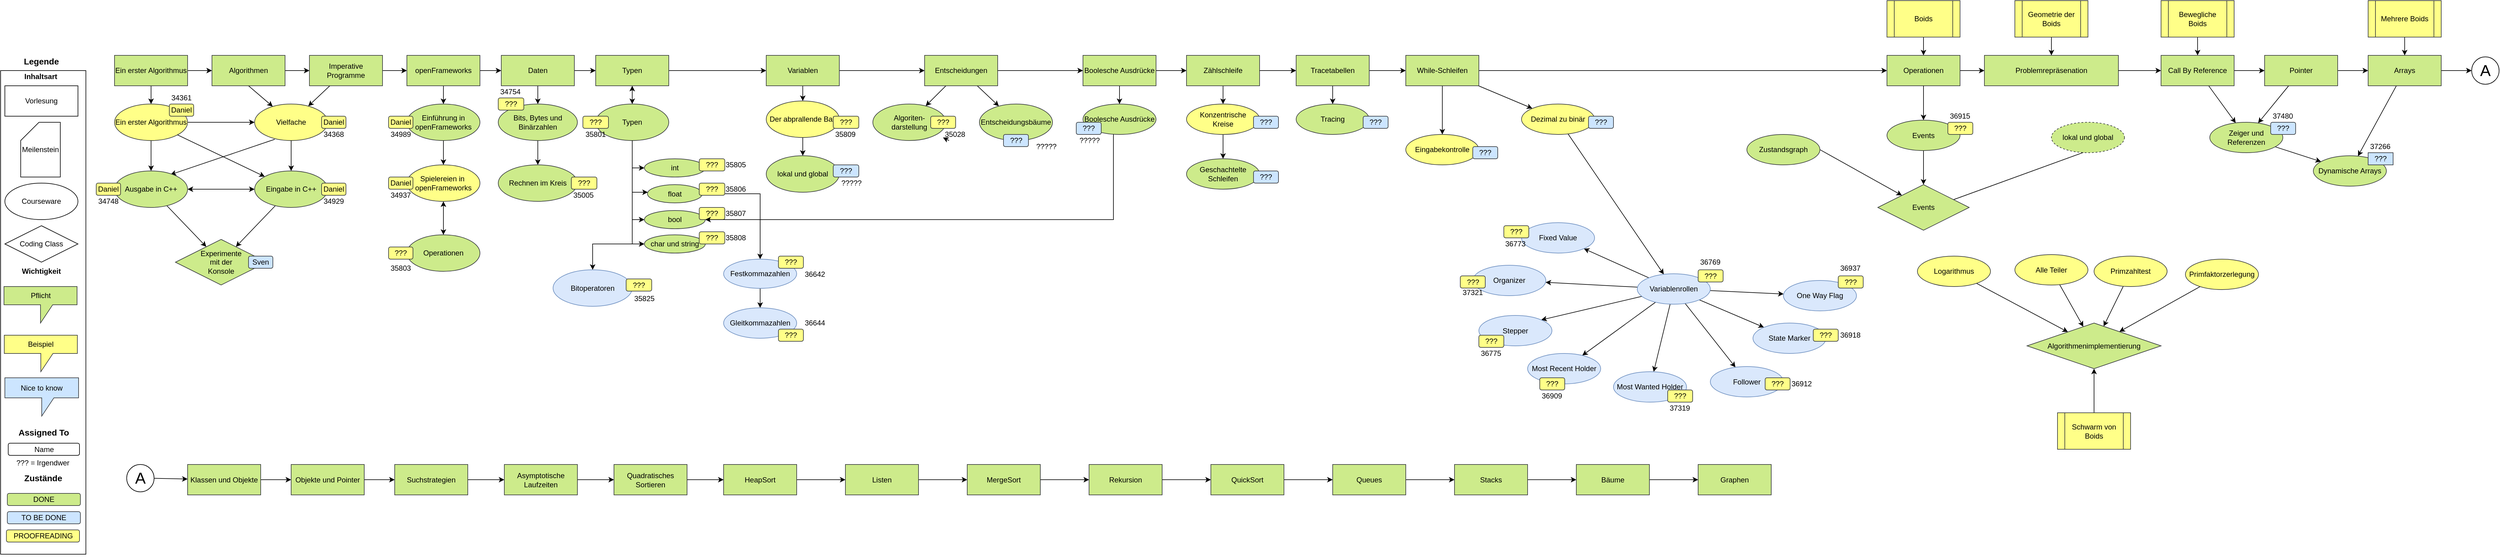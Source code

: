 <mxfile version="12.3.5" type="github" pages="1">
  <diagram id="Wyt8yrSQ3RSMpkzc1AXA" name="Page-1">
    <mxGraphModel dx="2048" dy="4323" grid="1" gridSize="10" guides="1" tooltips="1" connect="1" arrows="1" fold="1" page="1" pageScale="1" pageWidth="4681" pageHeight="3300" math="0" shadow="0">
      <root>
        <mxCell id="0"/>
        <mxCell id="1" value="Inhalte" style="" parent="0"/>
        <mxCell id="2e9VviOoSvJhzy74QU0r-17" value="" style="rounded=0;html=1;fillColor=none;whiteSpace=wrap;" parent="1" vertex="1">
          <mxGeometry x="13" y="65" width="140" height="795" as="geometry"/>
        </mxCell>
        <mxCell id="YNsSI02lV_WkkaifhmP2-2" value="Coding Class" style="rhombus;html=1;whiteSpace=wrap;" parent="1" vertex="1">
          <mxGeometry x="20" y="320" width="120" height="60" as="geometry"/>
        </mxCell>
        <mxCell id="2e9VviOoSvJhzy74QU0r-11" style="edgeStyle=none;rounded=0;comic=0;jumpStyle=none;orthogonalLoop=1;jettySize=auto;html=1;exitX=0.275;exitY=0.967;exitDx=0;exitDy=0;entryX=0.767;entryY=0.1;entryDx=0;entryDy=0;entryPerimeter=0;strokeColor=#000000;exitPerimeter=0;" parent="1" source="YNsSI02lV_WkkaifhmP2-5" target="2e9VviOoSvJhzy74QU0r-6" edge="1">
          <mxGeometry relative="1" as="geometry"/>
        </mxCell>
        <mxCell id="YNsSI02lV_WkkaifhmP2-5" value="Vielfache" style="ellipse;html=1;fillColor=#ffff88;strokeColor=#36393d;whiteSpace=wrap;" parent="1" vertex="1">
          <mxGeometry x="430" y="120" width="120" height="60" as="geometry"/>
        </mxCell>
        <mxCell id="YNsSI02lV_WkkaifhmP2-6" value="Meilenstein" style="shape=card;html=1;whiteSpace=wrap;" parent="1" vertex="1">
          <mxGeometry x="46" y="150" width="65" height="90" as="geometry"/>
        </mxCell>
        <mxCell id="YNsSI02lV_WkkaifhmP2-10" value="Name" style="rounded=1;html=1;whiteSpace=wrap;" parent="1" vertex="1">
          <mxGeometry x="25.5" y="677.5" width="117" height="20" as="geometry"/>
        </mxCell>
        <mxCell id="YNsSI02lV_WkkaifhmP2-11" value="Vorlesung" style="rounded=0;html=1;whiteSpace=wrap;" parent="1" vertex="1">
          <mxGeometry x="20" y="90" width="120" height="50" as="geometry"/>
        </mxCell>
        <mxCell id="YNsSI02lV_WkkaifhmP2-14" value="DONE" style="rounded=1;html=1;fillColor=#cdeb8b;strokeColor=#36393d;whiteSpace=wrap;" parent="1" vertex="1">
          <mxGeometry x="24" y="760" width="120" height="20" as="geometry"/>
        </mxCell>
        <mxCell id="YNsSI02lV_WkkaifhmP2-15" value="TO BE DONE" style="rounded=1;html=1;fillColor=#cce5ff;strokeColor=#36393d;whiteSpace=wrap;" parent="1" vertex="1">
          <mxGeometry x="24" y="790" width="120" height="20" as="geometry"/>
        </mxCell>
        <mxCell id="YNsSI02lV_WkkaifhmP2-16" value="PROOFREADING" style="rounded=1;html=1;fillColor=#ffff88;strokeColor=#36393d;whiteSpace=wrap;" parent="1" vertex="1">
          <mxGeometry x="22.5" y="820" width="120" height="20" as="geometry"/>
        </mxCell>
        <mxCell id="YNsSI02lV_WkkaifhmP2-20" style="edgeStyle=orthogonalEdgeStyle;rounded=0;orthogonalLoop=1;jettySize=auto;html=1;exitX=0.5;exitY=1;exitDx=0;exitDy=0;entryX=0.5;entryY=0;entryDx=0;entryDy=0;jumpStyle=arc;comic=0;" parent="1" source="YNsSI02lV_WkkaifhmP2-17" target="YNsSI02lV_WkkaifhmP2-18" edge="1">
          <mxGeometry relative="1" as="geometry"/>
        </mxCell>
        <mxCell id="YNsSI02lV_WkkaifhmP2-23" style="edgeStyle=orthogonalEdgeStyle;rounded=0;orthogonalLoop=1;jettySize=auto;html=1;exitX=1;exitY=0.5;exitDx=0;exitDy=0;entryX=0;entryY=0.5;entryDx=0;entryDy=0;" parent="1" source="YNsSI02lV_WkkaifhmP2-17" target="YNsSI02lV_WkkaifhmP2-21" edge="1">
          <mxGeometry relative="1" as="geometry"/>
        </mxCell>
        <mxCell id="YNsSI02lV_WkkaifhmP2-17" value="Ein erster Algorithmus" style="rounded=0;html=1;fillColor=#cdeb8b;strokeColor=#36393d;whiteSpace=wrap;" parent="1" vertex="1">
          <mxGeometry x="200" y="40" width="120" height="50" as="geometry"/>
        </mxCell>
        <mxCell id="2e9VviOoSvJhzy74QU0r-10" style="rounded=0;comic=0;jumpStyle=none;orthogonalLoop=1;jettySize=auto;html=1;exitX=0.5;exitY=1;exitDx=0;exitDy=0;strokeColor=#000000;" parent="1" source="YNsSI02lV_WkkaifhmP2-18" target="2e9VviOoSvJhzy74QU0r-6" edge="1">
          <mxGeometry relative="1" as="geometry"/>
        </mxCell>
        <mxCell id="2e9VviOoSvJhzy74QU0r-15" style="edgeStyle=none;rounded=0;comic=0;jumpStyle=none;orthogonalLoop=1;jettySize=auto;html=1;exitX=1;exitY=0.5;exitDx=0;exitDy=0;entryX=0;entryY=0.5;entryDx=0;entryDy=0;strokeColor=#000000;fillColor=#f8cecc;" parent="1" source="YNsSI02lV_WkkaifhmP2-18" target="YNsSI02lV_WkkaifhmP2-5" edge="1">
          <mxGeometry relative="1" as="geometry"/>
        </mxCell>
        <mxCell id="YNsSI02lV_WkkaifhmP2-18" value="Ein erster Algorithmus" style="ellipse;html=1;fillColor=#ffff88;strokeColor=#36393d;whiteSpace=wrap;" parent="1" vertex="1">
          <mxGeometry x="200" y="120" width="120" height="60" as="geometry"/>
        </mxCell>
        <mxCell id="B_I8aT1JAoUhAAaeeT8g-25" style="edgeStyle=none;rounded=0;orthogonalLoop=1;jettySize=auto;html=1;exitX=0.5;exitY=1;exitDx=0;exitDy=0;" parent="1" source="YNsSI02lV_WkkaifhmP2-21" target="YNsSI02lV_WkkaifhmP2-5" edge="1">
          <mxGeometry relative="1" as="geometry"/>
        </mxCell>
        <mxCell id="B_I8aT1JAoUhAAaeeT8g-27" value="" style="edgeStyle=none;rounded=0;orthogonalLoop=1;jettySize=auto;html=1;" parent="1" source="YNsSI02lV_WkkaifhmP2-21" target="B_I8aT1JAoUhAAaeeT8g-26" edge="1">
          <mxGeometry relative="1" as="geometry"/>
        </mxCell>
        <mxCell id="YNsSI02lV_WkkaifhmP2-21" value="Algorithmen" style="rounded=0;html=1;fillColor=#cdeb8b;strokeColor=#36393d;whiteSpace=wrap;" parent="1" vertex="1">
          <mxGeometry x="360" y="40" width="120" height="50" as="geometry"/>
        </mxCell>
        <mxCell id="B_I8aT1JAoUhAAaeeT8g-62" value="" style="edgeStyle=none;rounded=0;orthogonalLoop=1;jettySize=auto;html=1;startArrow=classic;startFill=1;" parent="1" source="2e9VviOoSvJhzy74QU0r-6" target="B_I8aT1JAoUhAAaeeT8g-4" edge="1">
          <mxGeometry relative="1" as="geometry">
            <mxPoint x="400" y="260" as="targetPoint"/>
          </mxGeometry>
        </mxCell>
        <mxCell id="wF4mP8w9-cqMa2zVFERf-13" style="edgeStyle=none;rounded=0;orthogonalLoop=1;jettySize=auto;html=1;" parent="1" source="2e9VviOoSvJhzy74QU0r-6" target="wF4mP8w9-cqMa2zVFERf-1" edge="1">
          <mxGeometry relative="1" as="geometry"/>
        </mxCell>
        <mxCell id="2e9VviOoSvJhzy74QU0r-6" value="Ausgabe in C++" style="ellipse;html=1;fillColor=#cdeb8b;strokeColor=#36393d;whiteSpace=wrap;" parent="1" vertex="1">
          <mxGeometry x="200" y="230" width="120" height="60" as="geometry"/>
        </mxCell>
        <mxCell id="2e9VviOoSvJhzy74QU0r-12" value="Courseware" style="ellipse;html=1;whiteSpace=wrap;" parent="1" vertex="1">
          <mxGeometry x="20" y="250" width="120" height="60" as="geometry"/>
        </mxCell>
        <mxCell id="2e9VviOoSvJhzy74QU0r-18" value="&lt;b&gt;&lt;font style=&quot;font-size: 14px&quot;&gt;Legende&lt;/font&gt;&lt;/b&gt;" style="text;html=1;strokeColor=none;fillColor=none;align=center;verticalAlign=middle;rounded=0;whiteSpace=wrap;" parent="1" vertex="1">
          <mxGeometry x="50" y="40" width="60" height="20" as="geometry"/>
        </mxCell>
        <mxCell id="2e9VviOoSvJhzy74QU0r-19" value="&lt;b&gt;&lt;font style=&quot;font-size: 14px&quot;&gt;Zustände&lt;/font&gt;&lt;/b&gt;" style="text;html=1;strokeColor=none;fillColor=none;align=center;verticalAlign=middle;rounded=0;whiteSpace=wrap;" parent="1" vertex="1">
          <mxGeometry x="52.5" y="725" width="60" height="20" as="geometry"/>
        </mxCell>
        <mxCell id="2e9VviOoSvJhzy74QU0r-21" value="&lt;b&gt;&lt;font style=&quot;font-size: 14px&quot;&gt;Assigned To&lt;/font&gt;&lt;/b&gt;" style="text;html=1;strokeColor=none;fillColor=none;align=center;verticalAlign=middle;rounded=0;whiteSpace=wrap;" parent="1" vertex="1">
          <mxGeometry x="24" y="650" width="120" height="20" as="geometry"/>
        </mxCell>
        <mxCell id="2e9VviOoSvJhzy74QU0r-28" value="??? = Irgendwer" style="text;html=1;strokeColor=none;fillColor=none;align=center;verticalAlign=middle;rounded=0;whiteSpace=wrap;" parent="1" vertex="1">
          <mxGeometry x="24" y="700" width="117" height="20" as="geometry"/>
        </mxCell>
        <mxCell id="Tgc2R-9lb7ekBUgRPGqR-1" value="&lt;b&gt;Wichtigkeit&lt;/b&gt;" style="text;html=1;strokeColor=none;fillColor=none;align=center;verticalAlign=middle;rounded=0;whiteSpace=wrap;" parent="1" vertex="1">
          <mxGeometry x="50" y="385" width="60" height="20" as="geometry"/>
        </mxCell>
        <mxCell id="oYj94LS83K9F-aLHHSQ7-1" value="Pflicht" style="shape=callout;html=1;perimeter=calloutPerimeter;fillColor=#cdeb8b;strokeColor=#36393d;whiteSpace=wrap;" parent="1" vertex="1">
          <mxGeometry x="18.5" y="420" width="120" height="60" as="geometry"/>
        </mxCell>
        <mxCell id="oYj94LS83K9F-aLHHSQ7-2" value="Beispiel" style="shape=callout;html=1;perimeter=calloutPerimeter;fillColor=#ffff88;strokeColor=#36393d;whiteSpace=wrap;" parent="1" vertex="1">
          <mxGeometry x="19" y="500" width="120" height="60" as="geometry"/>
        </mxCell>
        <mxCell id="oYj94LS83K9F-aLHHSQ7-5" value="Nice to know" style="shape=callout;html=1;perimeter=calloutPerimeter;fillColor=#cce5ff;strokeColor=#36393d;whiteSpace=wrap;" parent="1" vertex="1">
          <mxGeometry x="20" y="570" width="121" height="63" as="geometry"/>
        </mxCell>
        <mxCell id="oYj94LS83K9F-aLHHSQ7-6" value="&lt;b&gt;Inhaltsart&lt;/b&gt;" style="text;html=1;strokeColor=none;fillColor=none;align=center;verticalAlign=middle;rounded=0;whiteSpace=wrap;" parent="1" vertex="1">
          <mxGeometry x="58.5" y="65" width="40" height="20" as="geometry"/>
        </mxCell>
        <mxCell id="wF4mP8w9-cqMa2zVFERf-14" style="edgeStyle=none;rounded=0;orthogonalLoop=1;jettySize=auto;html=1;" parent="1" source="B_I8aT1JAoUhAAaeeT8g-4" target="wF4mP8w9-cqMa2zVFERf-1" edge="1">
          <mxGeometry relative="1" as="geometry"/>
        </mxCell>
        <mxCell id="B_I8aT1JAoUhAAaeeT8g-4" value="Eingabe in C++" style="ellipse;html=1;fillColor=#cdeb8b;strokeColor=#36393d;whiteSpace=wrap;" parent="1" vertex="1">
          <mxGeometry x="430" y="230" width="120" height="60" as="geometry"/>
        </mxCell>
        <mxCell id="B_I8aT1JAoUhAAaeeT8g-13" style="edgeStyle=none;rounded=0;orthogonalLoop=1;jettySize=auto;html=1;" parent="1" source="YNsSI02lV_WkkaifhmP2-5" target="B_I8aT1JAoUhAAaeeT8g-4" edge="1">
          <mxGeometry relative="1" as="geometry">
            <mxPoint x="420" y="182" as="sourcePoint"/>
            <mxPoint x="420" y="230" as="targetPoint"/>
          </mxGeometry>
        </mxCell>
        <mxCell id="B_I8aT1JAoUhAAaeeT8g-14" style="rounded=0;orthogonalLoop=1;jettySize=auto;html=1;" parent="1" source="YNsSI02lV_WkkaifhmP2-18" target="B_I8aT1JAoUhAAaeeT8g-4" edge="1">
          <mxGeometry relative="1" as="geometry">
            <mxPoint x="260" y="180" as="sourcePoint"/>
            <mxPoint x="377.574" y="238.787" as="targetPoint"/>
          </mxGeometry>
        </mxCell>
        <mxCell id="B_I8aT1JAoUhAAaeeT8g-22" style="edgeStyle=none;rounded=0;orthogonalLoop=1;jettySize=auto;html=1;exitX=0.5;exitY=1;exitDx=0;exitDy=0;" parent="1" source="2e9VviOoSvJhzy74QU0r-17" target="2e9VviOoSvJhzy74QU0r-17" edge="1">
          <mxGeometry relative="1" as="geometry"/>
        </mxCell>
        <mxCell id="B_I8aT1JAoUhAAaeeT8g-30" style="edgeStyle=none;rounded=0;orthogonalLoop=1;jettySize=auto;html=1;" parent="1" source="B_I8aT1JAoUhAAaeeT8g-26" target="YNsSI02lV_WkkaifhmP2-5" edge="1">
          <mxGeometry relative="1" as="geometry"/>
        </mxCell>
        <mxCell id="B_I8aT1JAoUhAAaeeT8g-33" value="" style="edgeStyle=none;rounded=0;orthogonalLoop=1;jettySize=auto;html=1;" parent="1" source="B_I8aT1JAoUhAAaeeT8g-26" target="B_I8aT1JAoUhAAaeeT8g-32" edge="1">
          <mxGeometry relative="1" as="geometry"/>
        </mxCell>
        <mxCell id="B_I8aT1JAoUhAAaeeT8g-26" value="Imperative Programme" style="rounded=0;html=1;fillColor=#cdeb8b;strokeColor=#36393d;whiteSpace=wrap;" parent="1" vertex="1">
          <mxGeometry x="520" y="40" width="120" height="50" as="geometry"/>
        </mxCell>
        <mxCell id="B_I8aT1JAoUhAAaeeT8g-35" value="" style="edgeStyle=none;rounded=0;orthogonalLoop=1;jettySize=auto;html=1;" parent="1" source="B_I8aT1JAoUhAAaeeT8g-32" target="B_I8aT1JAoUhAAaeeT8g-34" edge="1">
          <mxGeometry relative="1" as="geometry"/>
        </mxCell>
        <mxCell id="B_I8aT1JAoUhAAaeeT8g-75" value="" style="edgeStyle=none;rounded=0;orthogonalLoop=1;jettySize=auto;html=1;startArrow=none;startFill=0;" parent="1" source="B_I8aT1JAoUhAAaeeT8g-32" target="B_I8aT1JAoUhAAaeeT8g-74" edge="1">
          <mxGeometry relative="1" as="geometry"/>
        </mxCell>
        <mxCell id="B_I8aT1JAoUhAAaeeT8g-32" value="openFrameworks" style="rounded=0;html=1;fillColor=#cdeb8b;strokeColor=#36393d;whiteSpace=wrap;" parent="1" vertex="1">
          <mxGeometry x="680" y="40" width="120" height="50" as="geometry"/>
        </mxCell>
        <mxCell id="B_I8aT1JAoUhAAaeeT8g-38" value="" style="edgeStyle=none;rounded=0;orthogonalLoop=1;jettySize=auto;html=1;" parent="1" source="B_I8aT1JAoUhAAaeeT8g-34" target="B_I8aT1JAoUhAAaeeT8g-73" edge="1">
          <mxGeometry relative="1" as="geometry">
            <mxPoint x="740" y="220" as="targetPoint"/>
          </mxGeometry>
        </mxCell>
        <mxCell id="B_I8aT1JAoUhAAaeeT8g-34" value="Einführung in openFrameworks" style="ellipse;html=1;fillColor=#cdeb8b;strokeColor=#36393d;whiteSpace=wrap;" parent="1" vertex="1">
          <mxGeometry x="680" y="120" width="120" height="60" as="geometry"/>
        </mxCell>
        <mxCell id="B_I8aT1JAoUhAAaeeT8g-59" value="" style="edgeStyle=none;rounded=0;orthogonalLoop=1;jettySize=auto;html=1;startArrow=classic;startFill=1;" parent="1" source="B_I8aT1JAoUhAAaeeT8g-40" edge="1">
          <mxGeometry relative="1" as="geometry">
            <mxPoint x="740" y="280" as="targetPoint"/>
          </mxGeometry>
        </mxCell>
        <mxCell id="B_I8aT1JAoUhAAaeeT8g-40" value="Operationen" style="ellipse;html=1;fillColor=#cdeb8b;strokeColor=#36393d;whiteSpace=wrap;" parent="1" vertex="1">
          <mxGeometry x="680" y="335" width="120" height="60" as="geometry"/>
        </mxCell>
        <mxCell id="B_I8aT1JAoUhAAaeeT8g-67" value="" style="edgeStyle=none;rounded=0;orthogonalLoop=1;jettySize=auto;html=1;startArrow=classic;startFill=1;" parent="1" source="B_I8aT1JAoUhAAaeeT8g-54" target="B_I8aT1JAoUhAAaeeT8g-66" edge="1">
          <mxGeometry relative="1" as="geometry"/>
        </mxCell>
        <mxCell id="B_I8aT1JAoUhAAaeeT8g-125" value="" style="edgeStyle=orthogonalEdgeStyle;rounded=0;orthogonalLoop=1;jettySize=auto;html=1;startArrow=none;startFill=0;" parent="1" source="B_I8aT1JAoUhAAaeeT8g-54" target="B_I8aT1JAoUhAAaeeT8g-118" edge="1">
          <mxGeometry relative="1" as="geometry"/>
        </mxCell>
        <mxCell id="B_I8aT1JAoUhAAaeeT8g-54" value="Typen" style="rounded=0;html=1;fillColor=#cdeb8b;strokeColor=#36393d;whiteSpace=wrap;" parent="1" vertex="1">
          <mxGeometry x="990" y="40" width="120" height="50" as="geometry"/>
        </mxCell>
        <mxCell id="B_I8aT1JAoUhAAaeeT8g-97" value="" style="edgeStyle=orthogonalEdgeStyle;rounded=0;orthogonalLoop=1;jettySize=auto;html=1;startArrow=none;startFill=0;entryX=0;entryY=0.5;entryDx=0;entryDy=0;" parent="1" source="B_I8aT1JAoUhAAaeeT8g-66" target="B_I8aT1JAoUhAAaeeT8g-91" edge="1">
          <mxGeometry relative="1" as="geometry">
            <Array as="points">
              <mxPoint x="1050" y="225"/>
            </Array>
          </mxGeometry>
        </mxCell>
        <mxCell id="B_I8aT1JAoUhAAaeeT8g-99" style="edgeStyle=orthogonalEdgeStyle;rounded=0;orthogonalLoop=1;jettySize=auto;html=1;entryX=0;entryY=0.5;entryDx=0;entryDy=0;startArrow=none;startFill=0;" parent="1" source="B_I8aT1JAoUhAAaeeT8g-66" target="B_I8aT1JAoUhAAaeeT8g-94" edge="1">
          <mxGeometry relative="1" as="geometry"/>
        </mxCell>
        <mxCell id="B_I8aT1JAoUhAAaeeT8g-100" style="edgeStyle=orthogonalEdgeStyle;rounded=0;orthogonalLoop=1;jettySize=auto;html=1;entryX=0;entryY=0.5;entryDx=0;entryDy=0;startArrow=none;startFill=0;" parent="1" source="B_I8aT1JAoUhAAaeeT8g-66" target="B_I8aT1JAoUhAAaeeT8g-93" edge="1">
          <mxGeometry relative="1" as="geometry"/>
        </mxCell>
        <mxCell id="In2b0w2_5TZYF9G1gsUI-15" style="edgeStyle=orthogonalEdgeStyle;rounded=0;orthogonalLoop=1;jettySize=auto;html=1;" edge="1" parent="1" source="B_I8aT1JAoUhAAaeeT8g-66" target="IUjpNbBkHvmJUEdH-6QP-1">
          <mxGeometry relative="1" as="geometry">
            <Array as="points">
              <mxPoint x="1050" y="350"/>
              <mxPoint x="985" y="350"/>
            </Array>
          </mxGeometry>
        </mxCell>
        <mxCell id="B_I8aT1JAoUhAAaeeT8g-66" value="Typen" style="ellipse;html=1;fillColor=#cdeb8b;strokeColor=#36393d;whiteSpace=wrap;" parent="1" vertex="1">
          <mxGeometry x="990" y="120" width="120" height="60" as="geometry"/>
        </mxCell>
        <mxCell id="B_I8aT1JAoUhAAaeeT8g-73" value="Spielereien in&amp;nbsp; openFrameworks" style="ellipse;html=1;fillColor=#ffff88;strokeColor=#36393d;whiteSpace=wrap;" parent="1" vertex="1">
          <mxGeometry x="680" y="220" width="120" height="60" as="geometry"/>
        </mxCell>
        <mxCell id="B_I8aT1JAoUhAAaeeT8g-76" value="" style="edgeStyle=none;rounded=0;orthogonalLoop=1;jettySize=auto;html=1;startArrow=none;startFill=0;" parent="1" source="B_I8aT1JAoUhAAaeeT8g-74" target="B_I8aT1JAoUhAAaeeT8g-54" edge="1">
          <mxGeometry relative="1" as="geometry"/>
        </mxCell>
        <mxCell id="B_I8aT1JAoUhAAaeeT8g-83" value="" style="edgeStyle=none;rounded=0;orthogonalLoop=1;jettySize=auto;html=1;startArrow=none;startFill=0;" parent="1" source="B_I8aT1JAoUhAAaeeT8g-74" target="B_I8aT1JAoUhAAaeeT8g-82" edge="1">
          <mxGeometry relative="1" as="geometry"/>
        </mxCell>
        <mxCell id="B_I8aT1JAoUhAAaeeT8g-74" value="Daten" style="rounded=0;html=1;fillColor=#cdeb8b;strokeColor=#36393d;whiteSpace=wrap;" parent="1" vertex="1">
          <mxGeometry x="835" y="40" width="120" height="50" as="geometry"/>
        </mxCell>
        <mxCell id="B_I8aT1JAoUhAAaeeT8g-108" value="" style="edgeStyle=orthogonalEdgeStyle;rounded=0;orthogonalLoop=1;jettySize=auto;html=1;startArrow=none;startFill=0;" parent="1" source="B_I8aT1JAoUhAAaeeT8g-82" target="B_I8aT1JAoUhAAaeeT8g-107" edge="1">
          <mxGeometry relative="1" as="geometry"/>
        </mxCell>
        <mxCell id="B_I8aT1JAoUhAAaeeT8g-82" value="Bits, Bytes und Binärzahlen" style="ellipse;html=1;fillColor=#cdeb8b;strokeColor=#36393d;whiteSpace=wrap;" parent="1" vertex="1">
          <mxGeometry x="830" y="120" width="130" height="60" as="geometry"/>
        </mxCell>
        <mxCell id="B_I8aT1JAoUhAAaeeT8g-91" value="int" style="ellipse;html=1;fillColor=#cdeb8b;strokeColor=#36393d;whiteSpace=wrap;" parent="1" vertex="1">
          <mxGeometry x="1070" y="210" width="100" height="30" as="geometry"/>
        </mxCell>
        <mxCell id="In2b0w2_5TZYF9G1gsUI-4" style="edgeStyle=orthogonalEdgeStyle;rounded=0;orthogonalLoop=1;jettySize=auto;html=1;" edge="1" parent="1" source="B_I8aT1JAoUhAAaeeT8g-92" target="In2b0w2_5TZYF9G1gsUI-3">
          <mxGeometry relative="1" as="geometry"/>
        </mxCell>
        <mxCell id="B_I8aT1JAoUhAAaeeT8g-92" value="float" style="ellipse;html=1;fillColor=#cdeb8b;strokeColor=#36393d;whiteSpace=wrap;" parent="1" vertex="1">
          <mxGeometry x="1075" y="252.5" width="90" height="30" as="geometry"/>
        </mxCell>
        <mxCell id="B_I8aT1JAoUhAAaeeT8g-93" value="char und string" style="ellipse;html=1;fillColor=#cdeb8b;strokeColor=#36393d;whiteSpace=wrap;" parent="1" vertex="1">
          <mxGeometry x="1070" y="335" width="100" height="30" as="geometry"/>
        </mxCell>
        <mxCell id="B_I8aT1JAoUhAAaeeT8g-94" value="bool" style="ellipse;html=1;fillColor=#cdeb8b;strokeColor=#36393d;whiteSpace=wrap;" parent="1" vertex="1">
          <mxGeometry x="1070" y="295" width="100" height="30" as="geometry"/>
        </mxCell>
        <mxCell id="B_I8aT1JAoUhAAaeeT8g-98" value="" style="edgeStyle=orthogonalEdgeStyle;rounded=0;orthogonalLoop=1;jettySize=auto;html=1;startArrow=none;startFill=0;" parent="1" source="B_I8aT1JAoUhAAaeeT8g-66" target="B_I8aT1JAoUhAAaeeT8g-92" edge="1">
          <mxGeometry relative="1" as="geometry">
            <mxPoint x="1060" y="190" as="sourcePoint"/>
            <mxPoint x="1080" y="235" as="targetPoint"/>
            <Array as="points">
              <mxPoint x="1050" y="265"/>
            </Array>
          </mxGeometry>
        </mxCell>
        <mxCell id="B_I8aT1JAoUhAAaeeT8g-107" value="Rechnen im Kreis" style="ellipse;html=1;fillColor=#cdeb8b;strokeColor=#36393d;whiteSpace=wrap;" parent="1" vertex="1">
          <mxGeometry x="830" y="220" width="130" height="60" as="geometry"/>
        </mxCell>
        <mxCell id="B_I8aT1JAoUhAAaeeT8g-109" value="Algoriten-&lt;br&gt;darstellung" style="ellipse;html=1;fillColor=#cdeb8b;strokeColor=#36393d;whiteSpace=wrap;" parent="1" vertex="1">
          <mxGeometry x="1445" y="120" width="120" height="60" as="geometry"/>
        </mxCell>
        <mxCell id="B_I8aT1JAoUhAAaeeT8g-123" value="" style="edgeStyle=orthogonalEdgeStyle;rounded=0;orthogonalLoop=1;jettySize=auto;html=1;startArrow=none;startFill=0;" parent="1" source="B_I8aT1JAoUhAAaeeT8g-118" target="B_I8aT1JAoUhAAaeeT8g-122" edge="1">
          <mxGeometry relative="1" as="geometry"/>
        </mxCell>
        <mxCell id="B_I8aT1JAoUhAAaeeT8g-147" value="" style="edgeStyle=orthogonalEdgeStyle;rounded=0;orthogonalLoop=1;jettySize=auto;html=1;startArrow=none;startFill=0;" parent="1" source="B_I8aT1JAoUhAAaeeT8g-118" target="B_I8aT1JAoUhAAaeeT8g-137" edge="1">
          <mxGeometry relative="1" as="geometry"/>
        </mxCell>
        <mxCell id="B_I8aT1JAoUhAAaeeT8g-118" value="Variablen" style="rounded=0;html=1;fillColor=#cdeb8b;strokeColor=#36393d;whiteSpace=wrap;" parent="1" vertex="1">
          <mxGeometry x="1270" y="40" width="120" height="50" as="geometry"/>
        </mxCell>
        <mxCell id="B_I8aT1JAoUhAAaeeT8g-129" value="" style="edgeStyle=orthogonalEdgeStyle;rounded=0;orthogonalLoop=1;jettySize=auto;html=1;startArrow=none;startFill=0;" parent="1" source="B_I8aT1JAoUhAAaeeT8g-122" target="B_I8aT1JAoUhAAaeeT8g-128" edge="1">
          <mxGeometry relative="1" as="geometry"/>
        </mxCell>
        <mxCell id="B_I8aT1JAoUhAAaeeT8g-122" value="Der abprallende Ball" style="ellipse;html=1;fillColor=#ffff88;strokeColor=#36393d;whiteSpace=wrap;" parent="1" vertex="1">
          <mxGeometry x="1270" y="115" width="120" height="60" as="geometry"/>
        </mxCell>
        <mxCell id="B_I8aT1JAoUhAAaeeT8g-128" value="lokal und global" style="ellipse;html=1;fillColor=#cdeb8b;strokeColor=#36393d;whiteSpace=wrap;" parent="1" vertex="1">
          <mxGeometry x="1270" y="205" width="120" height="60" as="geometry"/>
        </mxCell>
        <mxCell id="B_I8aT1JAoUhAAaeeT8g-145" value="" style="edgeStyle=orthogonalEdgeStyle;rounded=0;orthogonalLoop=1;jettySize=auto;html=1;startArrow=none;startFill=0;" parent="1" source="B_I8aT1JAoUhAAaeeT8g-134" target="B_I8aT1JAoUhAAaeeT8g-141" edge="1">
          <mxGeometry relative="1" as="geometry"/>
        </mxCell>
        <mxCell id="B_I8aT1JAoUhAAaeeT8g-139" value="" style="rounded=0;orthogonalLoop=1;jettySize=auto;html=1;startArrow=none;startFill=0;" parent="1" source="B_I8aT1JAoUhAAaeeT8g-137" target="B_I8aT1JAoUhAAaeeT8g-109" edge="1">
          <mxGeometry relative="1" as="geometry"/>
        </mxCell>
        <mxCell id="B_I8aT1JAoUhAAaeeT8g-141" value="Boolesche Ausdrücke" style="ellipse;html=1;fillColor=#cdeb8b;strokeColor=#36393d;whiteSpace=wrap;" parent="1" vertex="1">
          <mxGeometry x="1790" y="120" width="120" height="50" as="geometry"/>
        </mxCell>
        <mxCell id="wF4mP8w9-cqMa2zVFERf-21" style="edgeStyle=none;rounded=0;orthogonalLoop=1;jettySize=auto;html=1;" parent="1" source="B_I8aT1JAoUhAAaeeT8g-137" target="wF4mP8w9-cqMa2zVFERf-19" edge="1">
          <mxGeometry relative="1" as="geometry"/>
        </mxCell>
        <mxCell id="B_I8aT1JAoUhAAaeeT8g-137" value="Entscheidungen" style="rounded=0;html=1;fillColor=#cdeb8b;strokeColor=#36393d;whiteSpace=wrap;" parent="1" vertex="1">
          <mxGeometry x="1530" y="40" width="120" height="50" as="geometry"/>
        </mxCell>
        <mxCell id="wF4mP8w9-cqMa2zVFERf-18" value="" style="edgeStyle=none;rounded=0;orthogonalLoop=1;jettySize=auto;html=1;" parent="1" source="B_I8aT1JAoUhAAaeeT8g-134" target="wF4mP8w9-cqMa2zVFERf-17" edge="1">
          <mxGeometry relative="1" as="geometry"/>
        </mxCell>
        <mxCell id="B_I8aT1JAoUhAAaeeT8g-134" value="Boolesche Ausdrücke" style="rounded=0;html=1;fillColor=#cdeb8b;strokeColor=#36393d;whiteSpace=wrap;" parent="1" vertex="1">
          <mxGeometry x="1790" y="40" width="120" height="50" as="geometry"/>
        </mxCell>
        <mxCell id="B_I8aT1JAoUhAAaeeT8g-148" value="" style="edgeStyle=orthogonalEdgeStyle;rounded=0;orthogonalLoop=1;jettySize=auto;html=1;startArrow=none;startFill=0;" parent="1" source="B_I8aT1JAoUhAAaeeT8g-137" target="B_I8aT1JAoUhAAaeeT8g-134" edge="1">
          <mxGeometry relative="1" as="geometry">
            <mxPoint x="1590" y="65.333" as="sourcePoint"/>
            <mxPoint x="1902.5" y="125" as="targetPoint"/>
          </mxGeometry>
        </mxCell>
        <mxCell id="wF4mP8w9-cqMa2zVFERf-1" value="Experimente&lt;br&gt;mit der &lt;br&gt;Konsole" style="rhombus;html=1;fillColor=#cdeb8b;strokeColor=#36393d;whiteSpace=wrap;" parent="1" vertex="1">
          <mxGeometry x="300" y="342.5" width="150" height="75" as="geometry"/>
        </mxCell>
        <mxCell id="wF4mP8w9-cqMa2zVFERf-16" style="edgeStyle=none;rounded=0;orthogonalLoop=1;jettySize=auto;html=1;exitX=0.5;exitY=1;exitDx=0;exitDy=0;" parent="1" source="wF4mP8w9-cqMa2zVFERf-1" target="wF4mP8w9-cqMa2zVFERf-1" edge="1">
          <mxGeometry relative="1" as="geometry"/>
        </mxCell>
        <mxCell id="wF4mP8w9-cqMa2zVFERf-28" value="" style="edgeStyle=none;rounded=0;orthogonalLoop=1;jettySize=auto;html=1;" parent="1" source="wF4mP8w9-cqMa2zVFERf-17" target="wF4mP8w9-cqMa2zVFERf-29" edge="1">
          <mxGeometry relative="1" as="geometry">
            <mxPoint x="2020" y="120.0" as="targetPoint"/>
          </mxGeometry>
        </mxCell>
        <mxCell id="wF4mP8w9-cqMa2zVFERf-17" value="Zählschleife" style="rounded=0;html=1;fillColor=#cdeb8b;strokeColor=#36393d;whiteSpace=wrap;" parent="1" vertex="1">
          <mxGeometry x="1960" y="40" width="120" height="50" as="geometry"/>
        </mxCell>
        <mxCell id="wF4mP8w9-cqMa2zVFERf-19" value="Entscheidungsbäume" style="ellipse;html=1;fillColor=#cdeb8b;strokeColor=#36393d;whiteSpace=wrap;" parent="1" vertex="1">
          <mxGeometry x="1620" y="120" width="120" height="60" as="geometry"/>
        </mxCell>
        <mxCell id="wF4mP8w9-cqMa2zVFERf-35" value="" style="edgeStyle=none;rounded=0;orthogonalLoop=1;jettySize=auto;html=1;" parent="1" source="wF4mP8w9-cqMa2zVFERf-29" target="wF4mP8w9-cqMa2zVFERf-34" edge="1">
          <mxGeometry relative="1" as="geometry"/>
        </mxCell>
        <mxCell id="wF4mP8w9-cqMa2zVFERf-29" value="Konzentrische&lt;br&gt;Kreise" style="ellipse;html=1;fillColor=#ffff88;strokeColor=#36393d;whiteSpace=wrap;" parent="1" vertex="1">
          <mxGeometry x="1960" y="120" width="120" height="50" as="geometry"/>
        </mxCell>
        <mxCell id="wF4mP8w9-cqMa2zVFERf-34" value="Geschachtelte Schleifen" style="ellipse;html=1;fillColor=#cdeb8b;strokeColor=#36393d;whiteSpace=wrap;" parent="1" vertex="1">
          <mxGeometry x="1960" y="210" width="120" height="50" as="geometry"/>
        </mxCell>
        <mxCell id="wF4mP8w9-cqMa2zVFERf-39" value="" style="edgeStyle=none;rounded=0;orthogonalLoop=1;jettySize=auto;html=1;" parent="1" target="wF4mP8w9-cqMa2zVFERf-40" edge="1">
          <mxGeometry relative="1" as="geometry">
            <mxPoint x="2080" y="65.0" as="sourcePoint"/>
          </mxGeometry>
        </mxCell>
        <mxCell id="wF4mP8w9-cqMa2zVFERf-43" value="" style="edgeStyle=none;rounded=0;orthogonalLoop=1;jettySize=auto;html=1;" parent="1" source="wF4mP8w9-cqMa2zVFERf-40" target="wF4mP8w9-cqMa2zVFERf-41" edge="1">
          <mxGeometry relative="1" as="geometry">
            <mxPoint x="2200" y="170.0" as="targetPoint"/>
          </mxGeometry>
        </mxCell>
        <mxCell id="wF4mP8w9-cqMa2zVFERf-52" value="" style="edgeStyle=none;rounded=0;orthogonalLoop=1;jettySize=auto;html=1;" parent="1" source="wF4mP8w9-cqMa2zVFERf-40" target="wF4mP8w9-cqMa2zVFERf-51" edge="1">
          <mxGeometry relative="1" as="geometry"/>
        </mxCell>
        <mxCell id="wF4mP8w9-cqMa2zVFERf-40" value="Tracetabellen" style="rounded=0;html=1;fillColor=#cdeb8b;strokeColor=#36393d;whiteSpace=wrap;" parent="1" vertex="1">
          <mxGeometry x="2140" y="40" width="120" height="50" as="geometry"/>
        </mxCell>
        <mxCell id="wF4mP8w9-cqMa2zVFERf-41" value="Tracing" style="ellipse;html=1;fillColor=#cdeb8b;strokeColor=#36393d;whiteSpace=wrap;" parent="1" vertex="1">
          <mxGeometry x="2140" y="120" width="120" height="50" as="geometry"/>
        </mxCell>
        <mxCell id="wF4mP8w9-cqMa2zVFERf-55" value="" style="edgeStyle=none;rounded=0;orthogonalLoop=1;jettySize=auto;html=1;entryX=0.5;entryY=0;entryDx=0;entryDy=0;" parent="1" source="wF4mP8w9-cqMa2zVFERf-51" target="wF4mP8w9-cqMa2zVFERf-53" edge="1">
          <mxGeometry relative="1" as="geometry">
            <mxPoint x="2380" y="170.0" as="targetPoint"/>
          </mxGeometry>
        </mxCell>
        <mxCell id="wF4mP8w9-cqMa2zVFERf-59" value="" style="edgeStyle=none;rounded=0;orthogonalLoop=1;jettySize=auto;html=1;" parent="1" source="wF4mP8w9-cqMa2zVFERf-51" target="wF4mP8w9-cqMa2zVFERf-57" edge="1">
          <mxGeometry relative="1" as="geometry">
            <mxPoint x="2380" y="170.0" as="targetPoint"/>
          </mxGeometry>
        </mxCell>
        <mxCell id="In2b0w2_5TZYF9G1gsUI-110" value="" style="edgeStyle=none;rounded=0;orthogonalLoop=1;jettySize=auto;html=1;" edge="1" parent="1" source="wF4mP8w9-cqMa2zVFERf-51" target="i1R9sLjK4HXDBMoAynH--2">
          <mxGeometry relative="1" as="geometry">
            <mxPoint x="2520" y="65" as="targetPoint"/>
          </mxGeometry>
        </mxCell>
        <mxCell id="wF4mP8w9-cqMa2zVFERf-51" value="While-Schleifen" style="rounded=0;html=1;fillColor=#cdeb8b;strokeColor=#36393d;whiteSpace=wrap;" parent="1" vertex="1">
          <mxGeometry x="2320" y="40" width="120" height="50" as="geometry"/>
        </mxCell>
        <mxCell id="wF4mP8w9-cqMa2zVFERf-53" value="Eingabekontrolle" style="ellipse;html=1;fillColor=#ffff88;strokeColor=#36393d;whiteSpace=wrap;" parent="1" vertex="1">
          <mxGeometry x="2320" y="170" width="120" height="50" as="geometry"/>
        </mxCell>
        <mxCell id="wF4mP8w9-cqMa2zVFERf-72" value="" style="edgeStyle=none;rounded=0;orthogonalLoop=1;jettySize=auto;html=1;" parent="1" source="wF4mP8w9-cqMa2zVFERf-57" target="wF4mP8w9-cqMa2zVFERf-66" edge="1">
          <mxGeometry relative="1" as="geometry">
            <mxPoint x="2570" y="250.0" as="targetPoint"/>
          </mxGeometry>
        </mxCell>
        <mxCell id="wF4mP8w9-cqMa2zVFERf-57" value="Dezimal zu binär" style="ellipse;html=1;fillColor=#ffff88;strokeColor=#36393d;whiteSpace=wrap;" parent="1" vertex="1">
          <mxGeometry x="2510" y="120" width="120" height="50" as="geometry"/>
        </mxCell>
        <mxCell id="In2b0w2_5TZYF9G1gsUI-34" value="" style="edgeStyle=none;rounded=0;orthogonalLoop=1;jettySize=auto;html=1;" edge="1" parent="1" source="wF4mP8w9-cqMa2zVFERf-66" target="In2b0w2_5TZYF9G1gsUI-29">
          <mxGeometry relative="1" as="geometry">
            <mxPoint x="2750" y="535" as="targetPoint"/>
          </mxGeometry>
        </mxCell>
        <mxCell id="In2b0w2_5TZYF9G1gsUI-35" style="edgeStyle=none;rounded=0;orthogonalLoop=1;jettySize=auto;html=1;" edge="1" parent="1" source="wF4mP8w9-cqMa2zVFERf-66" target="In2b0w2_5TZYF9G1gsUI-30">
          <mxGeometry relative="1" as="geometry"/>
        </mxCell>
        <mxCell id="In2b0w2_5TZYF9G1gsUI-36" style="edgeStyle=none;rounded=0;orthogonalLoop=1;jettySize=auto;html=1;" edge="1" parent="1" source="wF4mP8w9-cqMa2zVFERf-66" target="In2b0w2_5TZYF9G1gsUI-31">
          <mxGeometry relative="1" as="geometry"/>
        </mxCell>
        <mxCell id="In2b0w2_5TZYF9G1gsUI-37" style="edgeStyle=none;rounded=0;orthogonalLoop=1;jettySize=auto;html=1;" edge="1" parent="1" source="wF4mP8w9-cqMa2zVFERf-66" target="In2b0w2_5TZYF9G1gsUI-32">
          <mxGeometry relative="1" as="geometry"/>
        </mxCell>
        <mxCell id="In2b0w2_5TZYF9G1gsUI-38" style="edgeStyle=none;rounded=0;orthogonalLoop=1;jettySize=auto;html=1;entryX=1;entryY=1;entryDx=0;entryDy=0;" edge="1" parent="1" source="wF4mP8w9-cqMa2zVFERf-66" target="In2b0w2_5TZYF9G1gsUI-25">
          <mxGeometry relative="1" as="geometry"/>
        </mxCell>
        <mxCell id="In2b0w2_5TZYF9G1gsUI-39" style="edgeStyle=none;rounded=0;orthogonalLoop=1;jettySize=auto;html=1;" edge="1" parent="1" source="wF4mP8w9-cqMa2zVFERf-66" target="In2b0w2_5TZYF9G1gsUI-26">
          <mxGeometry relative="1" as="geometry"/>
        </mxCell>
        <mxCell id="In2b0w2_5TZYF9G1gsUI-40" style="edgeStyle=none;rounded=0;orthogonalLoop=1;jettySize=auto;html=1;entryX=1;entryY=0;entryDx=0;entryDy=0;" edge="1" parent="1" source="wF4mP8w9-cqMa2zVFERf-66" target="In2b0w2_5TZYF9G1gsUI-27">
          <mxGeometry relative="1" as="geometry"/>
        </mxCell>
        <mxCell id="In2b0w2_5TZYF9G1gsUI-41" style="edgeStyle=none;rounded=0;orthogonalLoop=1;jettySize=auto;html=1;" edge="1" parent="1" source="wF4mP8w9-cqMa2zVFERf-66" target="In2b0w2_5TZYF9G1gsUI-28">
          <mxGeometry relative="1" as="geometry"/>
        </mxCell>
        <mxCell id="wF4mP8w9-cqMa2zVFERf-66" value="Variablenrollen" style="ellipse;html=1;fillColor=#dae8fc;strokeColor=#6c8ebf;whiteSpace=wrap;" parent="1" vertex="1">
          <mxGeometry x="2700" y="399" width="120" height="50" as="geometry"/>
        </mxCell>
        <mxCell id="IUjpNbBkHvmJUEdH-6QP-1" value="Bitoperatoren" style="ellipse;html=1;fillColor=#dae8fc;strokeColor=#6c8ebf;whiteSpace=wrap;" parent="1" vertex="1">
          <mxGeometry x="920" y="392.5" width="130" height="60" as="geometry"/>
        </mxCell>
        <mxCell id="i1R9sLjK4HXDBMoAynH--27" style="edgeStyle=orthogonalEdgeStyle;rounded=0;orthogonalLoop=1;jettySize=auto;html=1;exitX=1;exitY=0.5;exitDx=0;exitDy=0;entryX=0;entryY=0.5;entryDx=0;entryDy=0;" parent="1" source="i1R9sLjK4HXDBMoAynH--2" target="i1R9sLjK4HXDBMoAynH--3" edge="1">
          <mxGeometry relative="1" as="geometry"/>
        </mxCell>
        <mxCell id="i1R9sLjK4HXDBMoAynH--34" style="edgeStyle=none;rounded=0;orthogonalLoop=1;jettySize=auto;html=1;exitX=0.5;exitY=1;exitDx=0;exitDy=0;" parent="1" source="In2b0w2_5TZYF9G1gsUI-112" target="i1R9sLjK4HXDBMoAynH--25" edge="1">
          <mxGeometry relative="1" as="geometry">
            <mxPoint x="3420.0" y="150" as="targetPoint"/>
          </mxGeometry>
        </mxCell>
        <mxCell id="i1R9sLjK4HXDBMoAynH--2" value="Operationen" style="rounded=0;html=1;fillColor=#cdeb8b;strokeColor=#36393d;whiteSpace=wrap;" parent="1" vertex="1">
          <mxGeometry x="3110" y="40" width="120" height="50" as="geometry"/>
        </mxCell>
        <mxCell id="i1R9sLjK4HXDBMoAynH--3" value="Problemrepräsenation" style="rounded=0;html=1;fillColor=#cdeb8b;strokeColor=#36393d;whiteSpace=wrap;" parent="1" vertex="1">
          <mxGeometry x="3270" y="40" width="220" height="50" as="geometry"/>
        </mxCell>
        <mxCell id="i1R9sLjK4HXDBMoAynH--29" style="edgeStyle=orthogonalEdgeStyle;rounded=0;orthogonalLoop=1;jettySize=auto;html=1;exitX=1;exitY=0.5;exitDx=0;exitDy=0;" parent="1" source="i1R9sLjK4HXDBMoAynH--4" target="In2b0w2_5TZYF9G1gsUI-54" edge="1">
          <mxGeometry relative="1" as="geometry">
            <mxPoint x="4070" y="65" as="targetPoint"/>
          </mxGeometry>
        </mxCell>
        <mxCell id="In2b0w2_5TZYF9G1gsUI-126" style="edgeStyle=none;rounded=0;orthogonalLoop=1;jettySize=auto;html=1;" edge="1" parent="1" source="i1R9sLjK4HXDBMoAynH--4" target="In2b0w2_5TZYF9G1gsUI-124">
          <mxGeometry relative="1" as="geometry"/>
        </mxCell>
        <mxCell id="i1R9sLjK4HXDBMoAynH--4" value="Arrays" style="rounded=0;html=1;fillColor=#cdeb8b;strokeColor=#36393d;whiteSpace=wrap;" parent="1" vertex="1">
          <mxGeometry x="3900" y="40" width="120" height="50" as="geometry"/>
        </mxCell>
        <mxCell id="i1R9sLjK4HXDBMoAynH--50" style="edgeStyle=none;rounded=0;orthogonalLoop=1;jettySize=auto;html=1;exitX=0.5;exitY=1;exitDx=0;exitDy=0;entryX=0.5;entryY=0;entryDx=0;entryDy=0;" parent="1" source="i1R9sLjK4HXDBMoAynH--11" target="i1R9sLjK4HXDBMoAynH--2" edge="1">
          <mxGeometry relative="1" as="geometry"/>
        </mxCell>
        <mxCell id="i1R9sLjK4HXDBMoAynH--11" value="Boids" style="shape=process;html=1;backgroundOutline=1;fillColor=#ffff88;strokeColor=#36393d;whiteSpace=wrap;" parent="1" vertex="1">
          <mxGeometry x="3110" y="-50" width="120" height="60" as="geometry"/>
        </mxCell>
        <mxCell id="i1R9sLjK4HXDBMoAynH--51" style="edgeStyle=none;rounded=0;orthogonalLoop=1;jettySize=auto;html=1;exitX=0.5;exitY=1;exitDx=0;exitDy=0;entryX=0.5;entryY=0;entryDx=0;entryDy=0;" parent="1" source="i1R9sLjK4HXDBMoAynH--12" target="i1R9sLjK4HXDBMoAynH--3" edge="1">
          <mxGeometry relative="1" as="geometry"/>
        </mxCell>
        <mxCell id="i1R9sLjK4HXDBMoAynH--12" value="Geometrie der Boids" style="shape=process;html=1;backgroundOutline=1;fillColor=#ffff88;strokeColor=#36393d;whiteSpace=wrap;" parent="1" vertex="1">
          <mxGeometry x="3320" y="-50" width="120" height="60" as="geometry"/>
        </mxCell>
        <mxCell id="i1R9sLjK4HXDBMoAynH--52" style="edgeStyle=none;rounded=0;orthogonalLoop=1;jettySize=auto;html=1;exitX=0.5;exitY=1;exitDx=0;exitDy=0;entryX=0.5;entryY=0;entryDx=0;entryDy=0;" parent="1" source="i1R9sLjK4HXDBMoAynH--13" target="i1R9sLjK4HXDBMoAynH--4" edge="1">
          <mxGeometry relative="1" as="geometry"/>
        </mxCell>
        <mxCell id="i1R9sLjK4HXDBMoAynH--13" value="Mehrere Boids" style="shape=process;html=1;backgroundOutline=1;fillColor=#ffff88;strokeColor=#36393d;whiteSpace=wrap;" parent="1" vertex="1">
          <mxGeometry x="3900" y="-50" width="120" height="60" as="geometry"/>
        </mxCell>
        <mxCell id="i1R9sLjK4HXDBMoAynH--33" style="rounded=0;orthogonalLoop=1;jettySize=auto;html=1;exitX=1;exitY=0.5;exitDx=0;exitDy=0;" parent="1" source="i1R9sLjK4HXDBMoAynH--17" target="i1R9sLjK4HXDBMoAynH--25" edge="1">
          <mxGeometry relative="1" as="geometry"/>
        </mxCell>
        <mxCell id="i1R9sLjK4HXDBMoAynH--17" value="Zustandsgraph" style="ellipse;html=1;fillColor=#cdeb8b;strokeColor=#36393d;whiteSpace=wrap;" parent="1" vertex="1">
          <mxGeometry x="2880" y="170" width="120" height="50" as="geometry"/>
        </mxCell>
        <mxCell id="i1R9sLjK4HXDBMoAynH--32" style="rounded=0;orthogonalLoop=1;jettySize=auto;html=1;exitX=1;exitY=0.5;exitDx=0;exitDy=0;entryX=0;entryY=1;entryDx=0;entryDy=0;" parent="1" source="i1R9sLjK4HXDBMoAynH--18" target="i1R9sLjK4HXDBMoAynH--25" edge="1">
          <mxGeometry relative="1" as="geometry"/>
        </mxCell>
        <mxCell id="i1R9sLjK4HXDBMoAynH--18" value="lokal und global" style="ellipse;html=1;fillColor=#cdeb8b;strokeColor=#36393d;dashed=1;whiteSpace=wrap;" parent="1" vertex="1">
          <mxGeometry x="3380" y="150" width="120" height="50" as="geometry"/>
        </mxCell>
        <mxCell id="i1R9sLjK4HXDBMoAynH--45" style="edgeStyle=none;rounded=0;orthogonalLoop=1;jettySize=auto;html=1;" parent="1" source="i1R9sLjK4HXDBMoAynH--20" target="i1R9sLjK4HXDBMoAynH--24" edge="1">
          <mxGeometry relative="1" as="geometry"/>
        </mxCell>
        <mxCell id="i1R9sLjK4HXDBMoAynH--20" value="&lt;div&gt;Primfaktorzerlegung&lt;/div&gt;" style="ellipse;html=1;fillColor=#ffff88;strokeColor=#36393d;whiteSpace=wrap;" parent="1" vertex="1">
          <mxGeometry x="3600" y="375" width="120" height="50" as="geometry"/>
        </mxCell>
        <mxCell id="i1R9sLjK4HXDBMoAynH--46" style="edgeStyle=none;rounded=0;orthogonalLoop=1;jettySize=auto;html=1;" parent="1" source="i1R9sLjK4HXDBMoAynH--21" target="i1R9sLjK4HXDBMoAynH--24" edge="1">
          <mxGeometry relative="1" as="geometry"/>
        </mxCell>
        <mxCell id="i1R9sLjK4HXDBMoAynH--21" value="Primzahltest" style="ellipse;html=1;fillColor=#ffff88;strokeColor=#36393d;whiteSpace=wrap;" parent="1" vertex="1">
          <mxGeometry x="3450" y="370" width="120" height="50" as="geometry"/>
        </mxCell>
        <mxCell id="i1R9sLjK4HXDBMoAynH--49" style="edgeStyle=none;rounded=0;orthogonalLoop=1;jettySize=auto;html=1;" parent="1" source="i1R9sLjK4HXDBMoAynH--22" target="i1R9sLjK4HXDBMoAynH--24" edge="1">
          <mxGeometry relative="1" as="geometry"/>
        </mxCell>
        <mxCell id="i1R9sLjK4HXDBMoAynH--22" value="&lt;div&gt;Alle Teiler&lt;/div&gt;" style="ellipse;html=1;fillColor=#ffff88;strokeColor=#36393d;whiteSpace=wrap;" parent="1" vertex="1">
          <mxGeometry x="3320" y="367.5" width="120" height="50" as="geometry"/>
        </mxCell>
        <mxCell id="i1R9sLjK4HXDBMoAynH--48" style="edgeStyle=none;rounded=0;orthogonalLoop=1;jettySize=auto;html=1;" parent="1" source="i1R9sLjK4HXDBMoAynH--23" target="i1R9sLjK4HXDBMoAynH--24" edge="1">
          <mxGeometry relative="1" as="geometry">
            <mxPoint x="3370" y="500" as="targetPoint"/>
          </mxGeometry>
        </mxCell>
        <mxCell id="i1R9sLjK4HXDBMoAynH--23" value="Logarithmus" style="ellipse;html=1;fillColor=#ffff88;strokeColor=#36393d;whiteSpace=wrap;" parent="1" vertex="1">
          <mxGeometry x="3160" y="370" width="120" height="50" as="geometry"/>
        </mxCell>
        <mxCell id="i1R9sLjK4HXDBMoAynH--24" value="&lt;div&gt;Algorithmenimplementierung&lt;/div&gt;" style="rhombus;html=1;fillColor=#cdeb8b;strokeColor=#36393d;whiteSpace=wrap;" parent="1" vertex="1">
          <mxGeometry x="3340" y="480" width="220" height="75" as="geometry"/>
        </mxCell>
        <mxCell id="i1R9sLjK4HXDBMoAynH--25" value="Events" style="rhombus;html=1;fillColor=#cdeb8b;strokeColor=#36393d;whiteSpace=wrap;" parent="1" vertex="1">
          <mxGeometry x="3095" y="252.5" width="150" height="75" as="geometry"/>
        </mxCell>
        <mxCell id="jU5m-M4uJAjMKgkcOitX-2" style="edgeStyle=orthogonalEdgeStyle;rounded=0;orthogonalLoop=1;jettySize=auto;html=1;exitX=0.5;exitY=0;exitDx=0;exitDy=0;entryX=0.5;entryY=1;entryDx=0;entryDy=0;" parent="1" source="jU5m-M4uJAjMKgkcOitX-1" target="i1R9sLjK4HXDBMoAynH--24" edge="1">
          <mxGeometry relative="1" as="geometry"/>
        </mxCell>
        <mxCell id="jU5m-M4uJAjMKgkcOitX-1" value="Schwarm von Boids" style="shape=process;html=1;backgroundOutline=1;fillColor=#ffff88;strokeColor=#36393d;whiteSpace=wrap;" parent="1" vertex="1">
          <mxGeometry x="3390" y="627.5" width="120" height="60" as="geometry"/>
        </mxCell>
        <mxCell id="In2b0w2_5TZYF9G1gsUI-52" style="edgeStyle=none;rounded=0;orthogonalLoop=1;jettySize=auto;html=1;" edge="1" parent="1" source="RhlI-v3CvirQ98oo1_78-1" target="In2b0w2_5TZYF9G1gsUI-51">
          <mxGeometry relative="1" as="geometry"/>
        </mxCell>
        <mxCell id="In2b0w2_5TZYF9G1gsUI-122" style="edgeStyle=none;rounded=0;orthogonalLoop=1;jettySize=auto;html=1;" edge="1" parent="1" source="RhlI-v3CvirQ98oo1_78-1" target="In2b0w2_5TZYF9G1gsUI-121">
          <mxGeometry relative="1" as="geometry"/>
        </mxCell>
        <mxCell id="RhlI-v3CvirQ98oo1_78-1" value="Call By Reference" style="rounded=0;html=1;fillColor=#cdeb8b;strokeColor=#36393d;whiteSpace=wrap;" parent="1" vertex="1">
          <mxGeometry x="3560" y="40" width="120" height="50" as="geometry"/>
        </mxCell>
        <mxCell id="RhlI-v3CvirQ98oo1_78-2" style="edgeStyle=orthogonalEdgeStyle;rounded=0;orthogonalLoop=1;jettySize=auto;html=1;exitX=1;exitY=0.5;exitDx=0;exitDy=0;entryX=0;entryY=0.5;entryDx=0;entryDy=0;" parent="1" source="i1R9sLjK4HXDBMoAynH--3" target="RhlI-v3CvirQ98oo1_78-1" edge="1">
          <mxGeometry relative="1" as="geometry">
            <mxPoint x="3490.294" y="64.765" as="sourcePoint"/>
            <mxPoint x="3730.294" y="64.765" as="targetPoint"/>
          </mxGeometry>
        </mxCell>
        <mxCell id="RhlI-v3CvirQ98oo1_78-5" style="edgeStyle=orthogonalEdgeStyle;rounded=0;orthogonalLoop=1;jettySize=auto;html=1;exitX=0.5;exitY=1;exitDx=0;exitDy=0;entryX=0.5;entryY=0;entryDx=0;entryDy=0;" parent="1" source="RhlI-v3CvirQ98oo1_78-4" target="RhlI-v3CvirQ98oo1_78-1" edge="1">
          <mxGeometry relative="1" as="geometry"/>
        </mxCell>
        <mxCell id="RhlI-v3CvirQ98oo1_78-4" value="Bewegliche Boids" style="shape=process;html=1;backgroundOutline=1;fillColor=#ffff88;strokeColor=#36393d;whiteSpace=wrap;" parent="1" vertex="1">
          <mxGeometry x="3560" y="-50" width="120" height="60" as="geometry"/>
        </mxCell>
        <mxCell id="In2b0w2_5TZYF9G1gsUI-14" value="" style="edgeStyle=orthogonalEdgeStyle;rounded=0;orthogonalLoop=1;jettySize=auto;html=1;" edge="1" parent="1" source="In2b0w2_5TZYF9G1gsUI-3" target="In2b0w2_5TZYF9G1gsUI-13">
          <mxGeometry relative="1" as="geometry"/>
        </mxCell>
        <mxCell id="In2b0w2_5TZYF9G1gsUI-3" value="Festkommazahlen" style="ellipse;html=1;whiteSpace=wrap;fillColor=#dae8fc;strokeColor=#6c8ebf;" vertex="1" parent="1">
          <mxGeometry x="1200" y="375" width="120" height="48" as="geometry"/>
        </mxCell>
        <mxCell id="In2b0w2_5TZYF9G1gsUI-13" value="Gleitkommazahlen" style="ellipse;html=1;whiteSpace=wrap;fillColor=#dae8fc;strokeColor=#6c8ebf;" vertex="1" parent="1">
          <mxGeometry x="1200" y="455" width="120" height="50" as="geometry"/>
        </mxCell>
        <mxCell id="In2b0w2_5TZYF9G1gsUI-25" value="Fixed Value" style="ellipse;html=1;fillColor=#dae8fc;strokeColor=#6c8ebf;whiteSpace=wrap;" vertex="1" parent="1">
          <mxGeometry x="2510" y="315" width="120" height="50" as="geometry"/>
        </mxCell>
        <mxCell id="In2b0w2_5TZYF9G1gsUI-26" value="Organizer" style="ellipse;html=1;fillColor=#dae8fc;strokeColor=#6c8ebf;whiteSpace=wrap;" vertex="1" parent="1">
          <mxGeometry x="2430" y="385" width="120" height="50" as="geometry"/>
        </mxCell>
        <mxCell id="In2b0w2_5TZYF9G1gsUI-27" value="Stepper" style="ellipse;html=1;fillColor=#dae8fc;strokeColor=#6c8ebf;whiteSpace=wrap;" vertex="1" parent="1">
          <mxGeometry x="2440" y="467.5" width="120" height="50" as="geometry"/>
        </mxCell>
        <mxCell id="In2b0w2_5TZYF9G1gsUI-28" value="Most Recent Holder" style="ellipse;html=1;fillColor=#dae8fc;strokeColor=#6c8ebf;whiteSpace=wrap;" vertex="1" parent="1">
          <mxGeometry x="2520" y="530" width="120" height="50" as="geometry"/>
        </mxCell>
        <mxCell id="In2b0w2_5TZYF9G1gsUI-29" value="Most Wanted Holder" style="ellipse;html=1;fillColor=#dae8fc;strokeColor=#6c8ebf;whiteSpace=wrap;" vertex="1" parent="1">
          <mxGeometry x="2661" y="560" width="120" height="50" as="geometry"/>
        </mxCell>
        <mxCell id="In2b0w2_5TZYF9G1gsUI-30" value="Follower" style="ellipse;html=1;fillColor=#dae8fc;strokeColor=#6c8ebf;whiteSpace=wrap;" vertex="1" parent="1">
          <mxGeometry x="2820" y="551.5" width="120" height="50" as="geometry"/>
        </mxCell>
        <mxCell id="In2b0w2_5TZYF9G1gsUI-31" value="State Marker" style="ellipse;html=1;fillColor=#dae8fc;strokeColor=#6c8ebf;whiteSpace=wrap;" vertex="1" parent="1">
          <mxGeometry x="2890" y="480" width="120" height="50" as="geometry"/>
        </mxCell>
        <mxCell id="In2b0w2_5TZYF9G1gsUI-32" value="One Way Flag" style="ellipse;html=1;fillColor=#dae8fc;strokeColor=#6c8ebf;whiteSpace=wrap;" vertex="1" parent="1">
          <mxGeometry x="2940" y="410" width="120" height="50" as="geometry"/>
        </mxCell>
        <mxCell id="In2b0w2_5TZYF9G1gsUI-53" style="edgeStyle=none;rounded=0;orthogonalLoop=1;jettySize=auto;html=1;" edge="1" parent="1" source="In2b0w2_5TZYF9G1gsUI-51" target="i1R9sLjK4HXDBMoAynH--4">
          <mxGeometry relative="1" as="geometry"/>
        </mxCell>
        <mxCell id="In2b0w2_5TZYF9G1gsUI-123" style="edgeStyle=none;rounded=0;orthogonalLoop=1;jettySize=auto;html=1;" edge="1" parent="1" source="In2b0w2_5TZYF9G1gsUI-51" target="In2b0w2_5TZYF9G1gsUI-121">
          <mxGeometry relative="1" as="geometry"/>
        </mxCell>
        <mxCell id="In2b0w2_5TZYF9G1gsUI-51" value="Pointer" style="rounded=0;html=1;fillColor=#cdeb8b;strokeColor=#36393d;whiteSpace=wrap;" vertex="1" parent="1">
          <mxGeometry x="3730" y="40" width="120" height="50" as="geometry"/>
        </mxCell>
        <mxCell id="In2b0w2_5TZYF9G1gsUI-54" value="&lt;font style=&quot;font-size: 26px&quot;&gt;A&lt;/font&gt;" style="ellipse;whiteSpace=wrap;html=1;aspect=fixed;" vertex="1" parent="1">
          <mxGeometry x="4070" y="42.5" width="45" height="45" as="geometry"/>
        </mxCell>
        <mxCell id="In2b0w2_5TZYF9G1gsUI-59" value="" style="edgeStyle=none;rounded=0;orthogonalLoop=1;jettySize=auto;html=1;" edge="1" parent="1" source="In2b0w2_5TZYF9G1gsUI-55" target="In2b0w2_5TZYF9G1gsUI-56">
          <mxGeometry relative="1" as="geometry"/>
        </mxCell>
        <mxCell id="In2b0w2_5TZYF9G1gsUI-55" value="&lt;font style=&quot;font-size: 26px&quot;&gt;A&lt;/font&gt;" style="ellipse;whiteSpace=wrap;html=1;aspect=fixed;" vertex="1" parent="1">
          <mxGeometry x="220" y="712.5" width="45" height="45" as="geometry"/>
        </mxCell>
        <mxCell id="In2b0w2_5TZYF9G1gsUI-57" value="&lt;font style=&quot;font-size: 26px&quot;&gt;A&lt;/font&gt;" style="ellipse;whiteSpace=wrap;html=1;aspect=fixed;" vertex="1" parent="1">
          <mxGeometry x="345" y="712.5" width="45" height="45" as="geometry"/>
        </mxCell>
        <mxCell id="In2b0w2_5TZYF9G1gsUI-61" value="" style="edgeStyle=none;rounded=0;orthogonalLoop=1;jettySize=auto;html=1;" edge="1" parent="1" source="In2b0w2_5TZYF9G1gsUI-56" target="In2b0w2_5TZYF9G1gsUI-60">
          <mxGeometry relative="1" as="geometry"/>
        </mxCell>
        <mxCell id="In2b0w2_5TZYF9G1gsUI-56" value="Klassen und Objekte" style="rounded=0;html=1;fillColor=#cdeb8b;strokeColor=#36393d;whiteSpace=wrap;" vertex="1" parent="1">
          <mxGeometry x="320" y="712.5" width="120" height="50" as="geometry"/>
        </mxCell>
        <mxCell id="In2b0w2_5TZYF9G1gsUI-63" value="" style="edgeStyle=none;rounded=0;orthogonalLoop=1;jettySize=auto;html=1;" edge="1" parent="1" source="In2b0w2_5TZYF9G1gsUI-60" target="In2b0w2_5TZYF9G1gsUI-62">
          <mxGeometry relative="1" as="geometry"/>
        </mxCell>
        <mxCell id="In2b0w2_5TZYF9G1gsUI-60" value="Objekte und Pointer" style="rounded=0;html=1;fillColor=#cdeb8b;strokeColor=#36393d;whiteSpace=wrap;" vertex="1" parent="1">
          <mxGeometry x="490" y="712.5" width="120" height="50" as="geometry"/>
        </mxCell>
        <mxCell id="In2b0w2_5TZYF9G1gsUI-65" value="" style="edgeStyle=none;rounded=0;orthogonalLoop=1;jettySize=auto;html=1;" edge="1" parent="1" source="In2b0w2_5TZYF9G1gsUI-62" target="In2b0w2_5TZYF9G1gsUI-64">
          <mxGeometry relative="1" as="geometry"/>
        </mxCell>
        <mxCell id="In2b0w2_5TZYF9G1gsUI-62" value="Suchstrategien" style="rounded=0;html=1;fillColor=#cdeb8b;strokeColor=#36393d;whiteSpace=wrap;" vertex="1" parent="1">
          <mxGeometry x="660" y="712.5" width="120" height="50" as="geometry"/>
        </mxCell>
        <mxCell id="In2b0w2_5TZYF9G1gsUI-67" value="" style="edgeStyle=none;rounded=0;orthogonalLoop=1;jettySize=auto;html=1;" edge="1" parent="1" source="In2b0w2_5TZYF9G1gsUI-64" target="In2b0w2_5TZYF9G1gsUI-66">
          <mxGeometry relative="1" as="geometry"/>
        </mxCell>
        <mxCell id="In2b0w2_5TZYF9G1gsUI-64" value="Asymptotische Laufzeiten" style="rounded=0;html=1;fillColor=#cdeb8b;strokeColor=#36393d;whiteSpace=wrap;" vertex="1" parent="1">
          <mxGeometry x="840" y="712.5" width="120" height="50" as="geometry"/>
        </mxCell>
        <mxCell id="In2b0w2_5TZYF9G1gsUI-74" value="" style="edgeStyle=none;rounded=0;orthogonalLoop=1;jettySize=auto;html=1;" edge="1" parent="1" source="In2b0w2_5TZYF9G1gsUI-66" target="In2b0w2_5TZYF9G1gsUI-73">
          <mxGeometry relative="1" as="geometry"/>
        </mxCell>
        <mxCell id="In2b0w2_5TZYF9G1gsUI-66" value="Quadratisches Sortieren" style="rounded=0;html=1;fillColor=#cdeb8b;strokeColor=#36393d;whiteSpace=wrap;" vertex="1" parent="1">
          <mxGeometry x="1020" y="712.5" width="120" height="50" as="geometry"/>
        </mxCell>
        <mxCell id="In2b0w2_5TZYF9G1gsUI-76" value="" style="edgeStyle=none;rounded=0;orthogonalLoop=1;jettySize=auto;html=1;" edge="1" parent="1" source="In2b0w2_5TZYF9G1gsUI-73" target="In2b0w2_5TZYF9G1gsUI-75">
          <mxGeometry relative="1" as="geometry"/>
        </mxCell>
        <mxCell id="In2b0w2_5TZYF9G1gsUI-73" value="HeapSort" style="rounded=0;html=1;fillColor=#cdeb8b;strokeColor=#36393d;whiteSpace=wrap;" vertex="1" parent="1">
          <mxGeometry x="1200" y="712.5" width="120" height="50" as="geometry"/>
        </mxCell>
        <mxCell id="In2b0w2_5TZYF9G1gsUI-78" value="" style="edgeStyle=none;rounded=0;orthogonalLoop=1;jettySize=auto;html=1;" edge="1" parent="1" source="In2b0w2_5TZYF9G1gsUI-75" target="In2b0w2_5TZYF9G1gsUI-77">
          <mxGeometry relative="1" as="geometry"/>
        </mxCell>
        <mxCell id="In2b0w2_5TZYF9G1gsUI-75" value="Listen" style="rounded=0;html=1;fillColor=#cdeb8b;strokeColor=#36393d;whiteSpace=wrap;" vertex="1" parent="1">
          <mxGeometry x="1400" y="712.5" width="120" height="50" as="geometry"/>
        </mxCell>
        <mxCell id="In2b0w2_5TZYF9G1gsUI-80" value="" style="edgeStyle=none;rounded=0;orthogonalLoop=1;jettySize=auto;html=1;" edge="1" parent="1" source="In2b0w2_5TZYF9G1gsUI-77" target="In2b0w2_5TZYF9G1gsUI-79">
          <mxGeometry relative="1" as="geometry"/>
        </mxCell>
        <mxCell id="In2b0w2_5TZYF9G1gsUI-77" value="MergeSort" style="rounded=0;html=1;fillColor=#cdeb8b;strokeColor=#36393d;whiteSpace=wrap;" vertex="1" parent="1">
          <mxGeometry x="1600" y="712.5" width="120" height="50" as="geometry"/>
        </mxCell>
        <mxCell id="In2b0w2_5TZYF9G1gsUI-82" value="" style="edgeStyle=none;rounded=0;orthogonalLoop=1;jettySize=auto;html=1;" edge="1" parent="1" source="In2b0w2_5TZYF9G1gsUI-79" target="In2b0w2_5TZYF9G1gsUI-81">
          <mxGeometry relative="1" as="geometry"/>
        </mxCell>
        <mxCell id="In2b0w2_5TZYF9G1gsUI-79" value="Rekursion" style="rounded=0;html=1;fillColor=#cdeb8b;strokeColor=#36393d;whiteSpace=wrap;" vertex="1" parent="1">
          <mxGeometry x="1800" y="712.5" width="120" height="50" as="geometry"/>
        </mxCell>
        <mxCell id="In2b0w2_5TZYF9G1gsUI-84" value="" style="edgeStyle=none;rounded=0;orthogonalLoop=1;jettySize=auto;html=1;" edge="1" parent="1" source="In2b0w2_5TZYF9G1gsUI-81" target="In2b0w2_5TZYF9G1gsUI-83">
          <mxGeometry relative="1" as="geometry"/>
        </mxCell>
        <mxCell id="In2b0w2_5TZYF9G1gsUI-81" value="QuickSort" style="rounded=0;html=1;fillColor=#cdeb8b;strokeColor=#36393d;whiteSpace=wrap;" vertex="1" parent="1">
          <mxGeometry x="2000" y="712.5" width="120" height="50" as="geometry"/>
        </mxCell>
        <mxCell id="In2b0w2_5TZYF9G1gsUI-86" value="" style="edgeStyle=none;rounded=0;orthogonalLoop=1;jettySize=auto;html=1;" edge="1" parent="1" source="In2b0w2_5TZYF9G1gsUI-83" target="In2b0w2_5TZYF9G1gsUI-85">
          <mxGeometry relative="1" as="geometry"/>
        </mxCell>
        <mxCell id="In2b0w2_5TZYF9G1gsUI-83" value="Queues" style="rounded=0;html=1;fillColor=#cdeb8b;strokeColor=#36393d;whiteSpace=wrap;" vertex="1" parent="1">
          <mxGeometry x="2200" y="712.5" width="120" height="50" as="geometry"/>
        </mxCell>
        <mxCell id="In2b0w2_5TZYF9G1gsUI-88" value="" style="edgeStyle=none;rounded=0;orthogonalLoop=1;jettySize=auto;html=1;" edge="1" parent="1" source="In2b0w2_5TZYF9G1gsUI-85" target="In2b0w2_5TZYF9G1gsUI-87">
          <mxGeometry relative="1" as="geometry"/>
        </mxCell>
        <mxCell id="In2b0w2_5TZYF9G1gsUI-85" value="Stacks" style="rounded=0;html=1;fillColor=#cdeb8b;strokeColor=#36393d;whiteSpace=wrap;" vertex="1" parent="1">
          <mxGeometry x="2400" y="712.5" width="120" height="50" as="geometry"/>
        </mxCell>
        <mxCell id="In2b0w2_5TZYF9G1gsUI-90" value="" style="edgeStyle=none;rounded=0;orthogonalLoop=1;jettySize=auto;html=1;" edge="1" parent="1" source="In2b0w2_5TZYF9G1gsUI-87" target="In2b0w2_5TZYF9G1gsUI-89">
          <mxGeometry relative="1" as="geometry"/>
        </mxCell>
        <mxCell id="In2b0w2_5TZYF9G1gsUI-87" value="Bäume" style="rounded=0;html=1;fillColor=#cdeb8b;strokeColor=#36393d;whiteSpace=wrap;" vertex="1" parent="1">
          <mxGeometry x="2600" y="712.5" width="120" height="50" as="geometry"/>
        </mxCell>
        <mxCell id="In2b0w2_5TZYF9G1gsUI-89" value="Graphen" style="rounded=0;html=1;fillColor=#cdeb8b;strokeColor=#36393d;whiteSpace=wrap;" vertex="1" parent="1">
          <mxGeometry x="2800" y="712.5" width="120" height="50" as="geometry"/>
        </mxCell>
        <mxCell id="In2b0w2_5TZYF9G1gsUI-112" value="Events" style="ellipse;html=1;fillColor=#cdeb8b;strokeColor=#36393d;whiteSpace=wrap;" vertex="1" parent="1">
          <mxGeometry x="3110" y="146.5" width="120" height="50" as="geometry"/>
        </mxCell>
        <mxCell id="In2b0w2_5TZYF9G1gsUI-113" style="edgeStyle=none;rounded=0;orthogonalLoop=1;jettySize=auto;html=1;exitX=0.5;exitY=1;exitDx=0;exitDy=0;" edge="1" parent="1" source="i1R9sLjK4HXDBMoAynH--2" target="In2b0w2_5TZYF9G1gsUI-112">
          <mxGeometry relative="1" as="geometry">
            <mxPoint x="3160.25" y="260.65" as="targetPoint"/>
            <mxPoint x="3170" y="90" as="sourcePoint"/>
          </mxGeometry>
        </mxCell>
        <mxCell id="In2b0w2_5TZYF9G1gsUI-125" style="edgeStyle=none;rounded=0;orthogonalLoop=1;jettySize=auto;html=1;" edge="1" parent="1" source="In2b0w2_5TZYF9G1gsUI-121" target="In2b0w2_5TZYF9G1gsUI-124">
          <mxGeometry relative="1" as="geometry"/>
        </mxCell>
        <mxCell id="In2b0w2_5TZYF9G1gsUI-121" value="Zeiger und Referenzen" style="ellipse;html=1;fillColor=#cdeb8b;strokeColor=#36393d;whiteSpace=wrap;" vertex="1" parent="1">
          <mxGeometry x="3640" y="150" width="120" height="50" as="geometry"/>
        </mxCell>
        <mxCell id="In2b0w2_5TZYF9G1gsUI-124" value="Dynamische Arrays" style="ellipse;html=1;fillColor=#cdeb8b;strokeColor=#36393d;whiteSpace=wrap;" vertex="1" parent="1">
          <mxGeometry x="3810" y="205" width="120" height="50" as="geometry"/>
        </mxCell>
        <mxCell id="FTDDd-owseV0-7RKEGn8-1" value="Assigned" style="" parent="0"/>
        <mxCell id="FTDDd-owseV0-7RKEGn8-4" value="Daniel" style="rounded=1;whiteSpace=wrap;html=1;fillColor=#ffff88;strokeColor=#36393d;" parent="FTDDd-owseV0-7RKEGn8-1" vertex="1">
          <mxGeometry x="540" y="140" width="40" height="20" as="geometry"/>
        </mxCell>
        <mxCell id="Srz_F0b2qAnOa-qPsFeJ-2" value="Daniel" style="rounded=1;whiteSpace=wrap;html=1;fillColor=#ffff88;strokeColor=#36393d;" parent="FTDDd-owseV0-7RKEGn8-1" vertex="1">
          <mxGeometry x="170" y="250" width="40" height="20" as="geometry"/>
        </mxCell>
        <mxCell id="Srz_F0b2qAnOa-qPsFeJ-3" value="&lt;div&gt;Daniel&lt;/div&gt;" style="rounded=1;whiteSpace=wrap;html=1;fillColor=#ffff88;strokeColor=#36393d;" parent="FTDDd-owseV0-7RKEGn8-1" vertex="1">
          <mxGeometry x="290" y="120" width="40" height="20" as="geometry"/>
        </mxCell>
        <mxCell id="B_I8aT1JAoUhAAaeeT8g-8" value="Daniel" style="rounded=1;whiteSpace=wrap;html=1;fillColor=#ffff88;strokeColor=#36393d;" parent="FTDDd-owseV0-7RKEGn8-1" vertex="1">
          <mxGeometry x="540" y="250" width="40" height="20" as="geometry"/>
        </mxCell>
        <mxCell id="B_I8aT1JAoUhAAaeeT8g-36" value="Daniel" style="rounded=1;whiteSpace=wrap;html=1;fillColor=#ffff88;strokeColor=#36393d;" parent="FTDDd-owseV0-7RKEGn8-1" vertex="1">
          <mxGeometry x="650" y="140" width="40" height="20" as="geometry"/>
        </mxCell>
        <mxCell id="B_I8aT1JAoUhAAaeeT8g-39" value="Daniel" style="rounded=1;whiteSpace=wrap;html=1;fillColor=#ffff88;strokeColor=#36393d;" parent="FTDDd-owseV0-7RKEGn8-1" vertex="1">
          <mxGeometry x="650" y="240" width="40" height="20" as="geometry"/>
        </mxCell>
        <mxCell id="B_I8aT1JAoUhAAaeeT8g-42" value="???" style="rounded=1;whiteSpace=wrap;html=1;fillColor=#ffff88;strokeColor=#36393d;" parent="FTDDd-owseV0-7RKEGn8-1" vertex="1">
          <mxGeometry x="650" y="355" width="40" height="20" as="geometry"/>
        </mxCell>
        <mxCell id="B_I8aT1JAoUhAAaeeT8g-77" value="???" style="rounded=1;whiteSpace=wrap;html=1;fillColor=#ffff88;strokeColor=#36393d;" parent="FTDDd-owseV0-7RKEGn8-1" vertex="1">
          <mxGeometry x="969" y="140" width="42" height="20" as="geometry"/>
        </mxCell>
        <mxCell id="B_I8aT1JAoUhAAaeeT8g-81" value="???" style="rounded=1;whiteSpace=wrap;html=1;fillColor=#ffff88;strokeColor=#36393d;" parent="FTDDd-owseV0-7RKEGn8-1" vertex="1">
          <mxGeometry x="830" y="110" width="42" height="20" as="geometry"/>
        </mxCell>
        <mxCell id="B_I8aT1JAoUhAAaeeT8g-101" value="???" style="rounded=1;whiteSpace=wrap;html=1;fillColor=#ffff88;strokeColor=#36393d;" parent="FTDDd-owseV0-7RKEGn8-1" vertex="1">
          <mxGeometry x="1160" y="210" width="42" height="20" as="geometry"/>
        </mxCell>
        <mxCell id="B_I8aT1JAoUhAAaeeT8g-103" value="???" style="rounded=1;whiteSpace=wrap;html=1;fillColor=#ffff88;strokeColor=#36393d;" parent="FTDDd-owseV0-7RKEGn8-1" vertex="1">
          <mxGeometry x="1160" y="250" width="42" height="20" as="geometry"/>
        </mxCell>
        <mxCell id="B_I8aT1JAoUhAAaeeT8g-104" value="???" style="rounded=1;whiteSpace=wrap;html=1;fillColor=#ffff88;strokeColor=#36393d;" parent="FTDDd-owseV0-7RKEGn8-1" vertex="1">
          <mxGeometry x="1160" y="290" width="42" height="20" as="geometry"/>
        </mxCell>
        <mxCell id="B_I8aT1JAoUhAAaeeT8g-105" value="???" style="rounded=1;whiteSpace=wrap;html=1;fillColor=#ffff88;strokeColor=#36393d;" parent="FTDDd-owseV0-7RKEGn8-1" vertex="1">
          <mxGeometry x="1160" y="330" width="42" height="20" as="geometry"/>
        </mxCell>
        <mxCell id="B_I8aT1JAoUhAAaeeT8g-111" value="???" style="rounded=1;whiteSpace=wrap;html=1;fillColor=#ffff88;strokeColor=#36393d;" parent="FTDDd-owseV0-7RKEGn8-1" vertex="1">
          <mxGeometry x="950" y="240" width="42" height="20" as="geometry"/>
        </mxCell>
        <mxCell id="B_I8aT1JAoUhAAaeeT8g-112" value="???" style="rounded=1;whiteSpace=wrap;html=1;fillColor=#ffff88;strokeColor=#36393d;" parent="FTDDd-owseV0-7RKEGn8-1" vertex="1">
          <mxGeometry x="1540" y="140" width="41" height="20" as="geometry"/>
        </mxCell>
        <mxCell id="B_I8aT1JAoUhAAaeeT8g-126" value="???" style="rounded=1;whiteSpace=wrap;html=1;fillColor=#ffff88;strokeColor=#36393d;" parent="FTDDd-owseV0-7RKEGn8-1" vertex="1">
          <mxGeometry x="1380" y="140" width="42" height="20" as="geometry"/>
        </mxCell>
        <mxCell id="B_I8aT1JAoUhAAaeeT8g-132" value="???" style="rounded=1;whiteSpace=wrap;html=1;fillColor=#cce5ff;strokeColor=#36393d;" parent="FTDDd-owseV0-7RKEGn8-1" vertex="1">
          <mxGeometry x="1380" y="220" width="42" height="20" as="geometry"/>
        </mxCell>
        <mxCell id="B_I8aT1JAoUhAAaeeT8g-142" value="???" style="rounded=1;whiteSpace=wrap;html=1;fillColor=#cce5ff;strokeColor=#36393d;" parent="FTDDd-owseV0-7RKEGn8-1" vertex="1">
          <mxGeometry x="1779" y="150" width="41" height="20" as="geometry"/>
        </mxCell>
        <mxCell id="wF4mP8w9-cqMa2zVFERf-8" value="Sven" style="rounded=1;whiteSpace=wrap;html=1;fillColor=#cce5ff;strokeColor=#36393d;" parent="FTDDd-owseV0-7RKEGn8-1" vertex="1">
          <mxGeometry x="420" y="370" width="40" height="20" as="geometry"/>
        </mxCell>
        <mxCell id="wF4mP8w9-cqMa2zVFERf-32" value="???" style="rounded=1;whiteSpace=wrap;html=1;fillColor=#cce5ff;strokeColor=#36393d;" parent="FTDDd-owseV0-7RKEGn8-1" vertex="1">
          <mxGeometry x="2070" y="140" width="41" height="20" as="geometry"/>
        </mxCell>
        <mxCell id="wF4mP8w9-cqMa2zVFERf-36" value="???" style="rounded=1;whiteSpace=wrap;html=1;fillColor=#cce5ff;strokeColor=#36393d;" parent="FTDDd-owseV0-7RKEGn8-1" vertex="1">
          <mxGeometry x="2070" y="230" width="41" height="20" as="geometry"/>
        </mxCell>
        <mxCell id="wF4mP8w9-cqMa2zVFERf-47" value="???" style="rounded=1;whiteSpace=wrap;html=1;fillColor=#cce5ff;strokeColor=#36393d;" parent="FTDDd-owseV0-7RKEGn8-1" vertex="1">
          <mxGeometry x="2250" y="140" width="41" height="20" as="geometry"/>
        </mxCell>
        <mxCell id="wF4mP8w9-cqMa2zVFERf-56" value="???" style="rounded=1;whiteSpace=wrap;html=1;fillColor=#cce5ff;strokeColor=#36393d;" parent="FTDDd-owseV0-7RKEGn8-1" vertex="1">
          <mxGeometry x="2430" y="190" width="41" height="20" as="geometry"/>
        </mxCell>
        <mxCell id="wF4mP8w9-cqMa2zVFERf-60" value="???" style="rounded=1;whiteSpace=wrap;html=1;fillColor=#cce5ff;strokeColor=#36393d;" parent="FTDDd-owseV0-7RKEGn8-1" vertex="1">
          <mxGeometry x="2620" y="140" width="41" height="20" as="geometry"/>
        </mxCell>
        <mxCell id="wF4mP8w9-cqMa2zVFERf-68" value="???" style="rounded=1;whiteSpace=wrap;html=1;fillColor=#ffff88;strokeColor=#36393d;" parent="FTDDd-owseV0-7RKEGn8-1" vertex="1">
          <mxGeometry x="2800" y="392.5" width="41" height="20" as="geometry"/>
        </mxCell>
        <mxCell id="wF4mP8w9-cqMa2zVFERf-73" value="???" style="rounded=1;whiteSpace=wrap;html=1;fillColor=#cce5ff;strokeColor=#36393d;" parent="FTDDd-owseV0-7RKEGn8-1" vertex="1">
          <mxGeometry x="1659.5" y="170" width="41" height="20" as="geometry"/>
        </mxCell>
        <mxCell id="IUjpNbBkHvmJUEdH-6QP-2" value="???" style="rounded=1;whiteSpace=wrap;html=1;fillColor=#ffff88;strokeColor=#36393d;" parent="FTDDd-owseV0-7RKEGn8-1" vertex="1">
          <mxGeometry x="1040" y="407.5" width="42" height="20" as="geometry"/>
        </mxCell>
        <mxCell id="In2b0w2_5TZYF9G1gsUI-48" value="???" style="rounded=1;whiteSpace=wrap;html=1;fillColor=#ffff88;strokeColor=#36393d;" vertex="1" parent="FTDDd-owseV0-7RKEGn8-1">
          <mxGeometry x="1290" y="370" width="41" height="20" as="geometry"/>
        </mxCell>
        <mxCell id="In2b0w2_5TZYF9G1gsUI-49" value="???" style="rounded=1;whiteSpace=wrap;html=1;fillColor=#ffff88;strokeColor=#36393d;" vertex="1" parent="FTDDd-owseV0-7RKEGn8-1">
          <mxGeometry x="1290" y="490" width="41" height="20" as="geometry"/>
        </mxCell>
        <mxCell id="In2b0w2_5TZYF9G1gsUI-91" value="???" style="rounded=1;whiteSpace=wrap;html=1;fillColor=#ffff88;strokeColor=#36393d;" vertex="1" parent="FTDDd-owseV0-7RKEGn8-1">
          <mxGeometry x="3030" y="402.5" width="41" height="20" as="geometry"/>
        </mxCell>
        <mxCell id="In2b0w2_5TZYF9G1gsUI-92" value="???" style="rounded=1;whiteSpace=wrap;html=1;fillColor=#ffff88;strokeColor=#36393d;" vertex="1" parent="FTDDd-owseV0-7RKEGn8-1">
          <mxGeometry x="2989" y="490" width="41" height="20" as="geometry"/>
        </mxCell>
        <mxCell id="In2b0w2_5TZYF9G1gsUI-93" value="???" style="rounded=1;whiteSpace=wrap;html=1;fillColor=#ffff88;strokeColor=#36393d;" vertex="1" parent="FTDDd-owseV0-7RKEGn8-1">
          <mxGeometry x="2910" y="570" width="41" height="20" as="geometry"/>
        </mxCell>
        <mxCell id="In2b0w2_5TZYF9G1gsUI-94" value="???" style="rounded=1;whiteSpace=wrap;html=1;fillColor=#ffff88;strokeColor=#36393d;" vertex="1" parent="FTDDd-owseV0-7RKEGn8-1">
          <mxGeometry x="2750" y="590" width="41" height="20" as="geometry"/>
        </mxCell>
        <mxCell id="In2b0w2_5TZYF9G1gsUI-95" value="???" style="rounded=1;whiteSpace=wrap;html=1;fillColor=#ffff88;strokeColor=#36393d;" vertex="1" parent="FTDDd-owseV0-7RKEGn8-1">
          <mxGeometry x="2540" y="570" width="41" height="20" as="geometry"/>
        </mxCell>
        <mxCell id="In2b0w2_5TZYF9G1gsUI-96" value="???" style="rounded=1;whiteSpace=wrap;html=1;fillColor=#ffff88;strokeColor=#36393d;" vertex="1" parent="FTDDd-owseV0-7RKEGn8-1">
          <mxGeometry x="2440" y="500" width="41" height="20" as="geometry"/>
        </mxCell>
        <mxCell id="In2b0w2_5TZYF9G1gsUI-97" value="???" style="rounded=1;whiteSpace=wrap;html=1;fillColor=#ffff88;strokeColor=#36393d;" vertex="1" parent="FTDDd-owseV0-7RKEGn8-1">
          <mxGeometry x="2409.5" y="402.5" width="41" height="20" as="geometry"/>
        </mxCell>
        <mxCell id="In2b0w2_5TZYF9G1gsUI-98" value="???" style="rounded=1;whiteSpace=wrap;html=1;fillColor=#ffff88;strokeColor=#36393d;" vertex="1" parent="FTDDd-owseV0-7RKEGn8-1">
          <mxGeometry x="2481" y="320" width="41" height="20" as="geometry"/>
        </mxCell>
        <mxCell id="In2b0w2_5TZYF9G1gsUI-116" value="???" style="rounded=1;whiteSpace=wrap;html=1;fillColor=#ffff88;strokeColor=#36393d;" vertex="1" parent="FTDDd-owseV0-7RKEGn8-1">
          <mxGeometry x="3210" y="150" width="41" height="20" as="geometry"/>
        </mxCell>
        <mxCell id="In2b0w2_5TZYF9G1gsUI-119" value="???" style="rounded=1;whiteSpace=wrap;html=1;fillColor=#cce5ff;strokeColor=#36393d;" vertex="1" parent="FTDDd-owseV0-7RKEGn8-1">
          <mxGeometry x="3740" y="150" width="41" height="20" as="geometry"/>
        </mxCell>
        <mxCell id="In2b0w2_5TZYF9G1gsUI-127" value="???" style="rounded=1;whiteSpace=wrap;html=1;fillColor=#cce5ff;strokeColor=#36393d;arcSize=0;" vertex="1" parent="FTDDd-owseV0-7RKEGn8-1">
          <mxGeometry x="3900" y="200" width="41" height="20" as="geometry"/>
        </mxCell>
        <mxCell id="B_I8aT1JAoUhAAaeeT8g-41" value="Courseware IDs" parent="0"/>
        <mxCell id="B_I8aT1JAoUhAAaeeT8g-44" value="34361" style="text;html=1;strokeColor=none;fillColor=none;align=center;verticalAlign=middle;whiteSpace=wrap;rounded=0;" parent="B_I8aT1JAoUhAAaeeT8g-41" vertex="1">
          <mxGeometry x="290" y="100" width="40" height="20" as="geometry"/>
        </mxCell>
        <mxCell id="B_I8aT1JAoUhAAaeeT8g-46" value="34748" style="text;html=1;strokeColor=none;fillColor=none;align=center;verticalAlign=middle;whiteSpace=wrap;rounded=0;" parent="B_I8aT1JAoUhAAaeeT8g-41" vertex="1">
          <mxGeometry x="170" y="270" width="40" height="20" as="geometry"/>
        </mxCell>
        <mxCell id="B_I8aT1JAoUhAAaeeT8g-47" value="34368" style="text;html=1;strokeColor=none;fillColor=none;align=center;verticalAlign=middle;whiteSpace=wrap;rounded=0;" parent="B_I8aT1JAoUhAAaeeT8g-41" vertex="1">
          <mxGeometry x="540" y="160" width="40" height="20" as="geometry"/>
        </mxCell>
        <mxCell id="B_I8aT1JAoUhAAaeeT8g-48" value="34929" style="text;html=1;strokeColor=none;fillColor=none;align=center;verticalAlign=middle;whiteSpace=wrap;rounded=0;" parent="B_I8aT1JAoUhAAaeeT8g-41" vertex="1">
          <mxGeometry x="540" y="270" width="40" height="20" as="geometry"/>
        </mxCell>
        <mxCell id="B_I8aT1JAoUhAAaeeT8g-49" value="34989" style="text;html=1;strokeColor=none;fillColor=none;align=center;verticalAlign=middle;whiteSpace=wrap;rounded=0;" parent="B_I8aT1JAoUhAAaeeT8g-41" vertex="1">
          <mxGeometry x="650" y="160" width="40" height="20" as="geometry"/>
        </mxCell>
        <mxCell id="B_I8aT1JAoUhAAaeeT8g-50" value="34937" style="text;html=1;strokeColor=none;fillColor=none;align=center;verticalAlign=middle;whiteSpace=wrap;rounded=0;" parent="B_I8aT1JAoUhAAaeeT8g-41" vertex="1">
          <mxGeometry x="650" y="260" width="40" height="20" as="geometry"/>
        </mxCell>
        <mxCell id="B_I8aT1JAoUhAAaeeT8g-51" style="edgeStyle=none;rounded=0;orthogonalLoop=1;jettySize=auto;html=1;exitX=0.5;exitY=1;exitDx=0;exitDy=0;" parent="B_I8aT1JAoUhAAaeeT8g-41" source="B_I8aT1JAoUhAAaeeT8g-50" target="B_I8aT1JAoUhAAaeeT8g-50" edge="1">
          <mxGeometry relative="1" as="geometry"/>
        </mxCell>
        <mxCell id="B_I8aT1JAoUhAAaeeT8g-84" value="34754" style="text;html=1;strokeColor=none;fillColor=none;align=center;verticalAlign=middle;whiteSpace=wrap;rounded=0;" parent="B_I8aT1JAoUhAAaeeT8g-41" vertex="1">
          <mxGeometry x="830" y="90" width="40" height="20" as="geometry"/>
        </mxCell>
        <mxCell id="B_I8aT1JAoUhAAaeeT8g-87" value="35801" style="text;html=1;strokeColor=none;fillColor=none;align=center;verticalAlign=middle;whiteSpace=wrap;rounded=0;" parent="B_I8aT1JAoUhAAaeeT8g-41" vertex="1">
          <mxGeometry x="970" y="160" width="40" height="20" as="geometry"/>
        </mxCell>
        <mxCell id="B_I8aT1JAoUhAAaeeT8g-89" value="35803" style="text;html=1;strokeColor=none;fillColor=none;align=center;verticalAlign=middle;whiteSpace=wrap;rounded=0;" parent="B_I8aT1JAoUhAAaeeT8g-41" vertex="1">
          <mxGeometry x="650" y="380" width="40" height="20" as="geometry"/>
        </mxCell>
        <mxCell id="B_I8aT1JAoUhAAaeeT8g-113" value="35005" style="text;html=1;strokeColor=none;fillColor=none;align=center;verticalAlign=middle;whiteSpace=wrap;rounded=0;" parent="B_I8aT1JAoUhAAaeeT8g-41" vertex="1">
          <mxGeometry x="950" y="260" width="40" height="20" as="geometry"/>
        </mxCell>
        <mxCell id="B_I8aT1JAoUhAAaeeT8g-114" value="35808" style="text;html=1;strokeColor=none;fillColor=none;align=center;verticalAlign=middle;whiteSpace=wrap;rounded=0;" parent="B_I8aT1JAoUhAAaeeT8g-41" vertex="1">
          <mxGeometry x="1200" y="330" width="40" height="20" as="geometry"/>
        </mxCell>
        <mxCell id="B_I8aT1JAoUhAAaeeT8g-115" value="35807" style="text;html=1;strokeColor=none;fillColor=none;align=center;verticalAlign=middle;whiteSpace=wrap;rounded=0;" parent="B_I8aT1JAoUhAAaeeT8g-41" vertex="1">
          <mxGeometry x="1200" y="290" width="40" height="20" as="geometry"/>
        </mxCell>
        <mxCell id="B_I8aT1JAoUhAAaeeT8g-116" value="35806" style="text;html=1;strokeColor=none;fillColor=none;align=center;verticalAlign=middle;whiteSpace=wrap;rounded=0;" parent="B_I8aT1JAoUhAAaeeT8g-41" vertex="1">
          <mxGeometry x="1200" y="250" width="40" height="20" as="geometry"/>
        </mxCell>
        <mxCell id="B_I8aT1JAoUhAAaeeT8g-117" value="35805&lt;br&gt;" style="text;html=1;strokeColor=none;fillColor=none;align=center;verticalAlign=middle;whiteSpace=wrap;rounded=0;" parent="B_I8aT1JAoUhAAaeeT8g-41" vertex="1">
          <mxGeometry x="1200" y="210" width="40" height="20" as="geometry"/>
        </mxCell>
        <mxCell id="B_I8aT1JAoUhAAaeeT8g-127" value="35809" style="text;html=1;strokeColor=none;fillColor=none;align=center;verticalAlign=middle;whiteSpace=wrap;rounded=0;" parent="B_I8aT1JAoUhAAaeeT8g-41" vertex="1">
          <mxGeometry x="1380" y="160" width="40" height="20" as="geometry"/>
        </mxCell>
        <mxCell id="B_I8aT1JAoUhAAaeeT8g-133" value="?????" style="text;html=1;strokeColor=none;fillColor=none;align=center;verticalAlign=middle;whiteSpace=wrap;rounded=0;" parent="B_I8aT1JAoUhAAaeeT8g-41" vertex="1">
          <mxGeometry x="1390" y="240" width="40" height="20" as="geometry"/>
        </mxCell>
        <mxCell id="B_I8aT1JAoUhAAaeeT8g-140" value="35028" style="text;html=1;strokeColor=none;fillColor=none;align=center;verticalAlign=middle;whiteSpace=wrap;rounded=0;" parent="B_I8aT1JAoUhAAaeeT8g-41" vertex="1">
          <mxGeometry x="1560.167" y="160" width="40" height="20" as="geometry"/>
        </mxCell>
        <mxCell id="B_I8aT1JAoUhAAaeeT8g-144" value="?????" style="text;html=1;strokeColor=none;fillColor=none;align=center;verticalAlign=middle;whiteSpace=wrap;rounded=0;" parent="B_I8aT1JAoUhAAaeeT8g-41" vertex="1">
          <mxGeometry x="1780.667" y="170" width="40" height="20" as="geometry"/>
        </mxCell>
        <mxCell id="B_I8aT1JAoUhAAaeeT8g-149" style="edgeStyle=orthogonalEdgeStyle;rounded=0;orthogonalLoop=1;jettySize=auto;html=1;startArrow=none;startFill=0;" parent="B_I8aT1JAoUhAAaeeT8g-41" source="B_I8aT1JAoUhAAaeeT8g-141" target="B_I8aT1JAoUhAAaeeT8g-94" edge="1">
          <mxGeometry relative="1" as="geometry">
            <Array as="points">
              <mxPoint x="1840" y="310"/>
            </Array>
          </mxGeometry>
        </mxCell>
        <mxCell id="IUjpNbBkHvmJUEdH-6QP-3" value="35825" style="text;html=1;strokeColor=none;fillColor=none;align=center;verticalAlign=middle;whiteSpace=wrap;rounded=0;" parent="B_I8aT1JAoUhAAaeeT8g-41" vertex="1">
          <mxGeometry x="1050" y="430" width="40" height="20" as="geometry"/>
        </mxCell>
        <mxCell id="In2b0w2_5TZYF9G1gsUI-8" value="36642" style="text;html=1;strokeColor=none;fillColor=none;align=center;verticalAlign=middle;whiteSpace=wrap;rounded=0;" vertex="1" parent="B_I8aT1JAoUhAAaeeT8g-41">
          <mxGeometry x="1330" y="390" width="40" height="20" as="geometry"/>
        </mxCell>
        <mxCell id="In2b0w2_5TZYF9G1gsUI-11" value="36644" style="text;html=1;strokeColor=none;fillColor=none;align=center;verticalAlign=middle;whiteSpace=wrap;rounded=0;" vertex="1" parent="B_I8aT1JAoUhAAaeeT8g-41">
          <mxGeometry x="1330" y="470" width="40" height="20" as="geometry"/>
        </mxCell>
        <mxCell id="In2b0w2_5TZYF9G1gsUI-42" style="edgeStyle=none;rounded=0;orthogonalLoop=1;jettySize=auto;html=1;exitX=0.25;exitY=1;exitDx=0;exitDy=0;entryX=0;entryY=0.75;entryDx=0;entryDy=0;" edge="1" parent="B_I8aT1JAoUhAAaeeT8g-41" source="B_I8aT1JAoUhAAaeeT8g-140" target="B_I8aT1JAoUhAAaeeT8g-140">
          <mxGeometry relative="1" as="geometry"/>
        </mxCell>
        <mxCell id="In2b0w2_5TZYF9G1gsUI-50" value="?????" style="text;html=1;strokeColor=none;fillColor=none;align=center;verticalAlign=middle;whiteSpace=wrap;rounded=0;" vertex="1" parent="B_I8aT1JAoUhAAaeeT8g-41">
          <mxGeometry x="1710" y="180" width="40" height="20" as="geometry"/>
        </mxCell>
        <mxCell id="In2b0w2_5TZYF9G1gsUI-99" value="36769" style="text;html=1;strokeColor=none;fillColor=none;align=center;verticalAlign=middle;whiteSpace=wrap;rounded=0;" vertex="1" parent="B_I8aT1JAoUhAAaeeT8g-41">
          <mxGeometry x="2800.167" y="370" width="40" height="20" as="geometry"/>
        </mxCell>
        <mxCell id="In2b0w2_5TZYF9G1gsUI-100" value="36937" style="text;html=1;strokeColor=none;fillColor=none;align=center;verticalAlign=middle;whiteSpace=wrap;rounded=0;" vertex="1" parent="B_I8aT1JAoUhAAaeeT8g-41">
          <mxGeometry x="3030.167" y="380" width="40" height="20" as="geometry"/>
        </mxCell>
        <mxCell id="In2b0w2_5TZYF9G1gsUI-101" value="36918" style="text;html=1;strokeColor=none;fillColor=none;align=center;verticalAlign=middle;whiteSpace=wrap;rounded=0;" vertex="1" parent="B_I8aT1JAoUhAAaeeT8g-41">
          <mxGeometry x="3030.167" y="490" width="40" height="20" as="geometry"/>
        </mxCell>
        <mxCell id="In2b0w2_5TZYF9G1gsUI-102" value="36912" style="text;html=1;strokeColor=none;fillColor=none;align=center;verticalAlign=middle;whiteSpace=wrap;rounded=0;" vertex="1" parent="B_I8aT1JAoUhAAaeeT8g-41">
          <mxGeometry x="2950.167" y="570" width="40" height="20" as="geometry"/>
        </mxCell>
        <mxCell id="In2b0w2_5TZYF9G1gsUI-103" value="37319" style="text;html=1;strokeColor=none;fillColor=none;align=center;verticalAlign=middle;whiteSpace=wrap;rounded=0;" vertex="1" parent="B_I8aT1JAoUhAAaeeT8g-41">
          <mxGeometry x="2750.167" y="610" width="40" height="20" as="geometry"/>
        </mxCell>
        <mxCell id="In2b0w2_5TZYF9G1gsUI-104" value="36909" style="text;html=1;strokeColor=none;fillColor=none;align=center;verticalAlign=middle;whiteSpace=wrap;rounded=0;" vertex="1" parent="B_I8aT1JAoUhAAaeeT8g-41">
          <mxGeometry x="2540.167" y="590" width="40" height="20" as="geometry"/>
        </mxCell>
        <mxCell id="In2b0w2_5TZYF9G1gsUI-105" value="36775" style="text;html=1;strokeColor=none;fillColor=none;align=center;verticalAlign=middle;whiteSpace=wrap;rounded=0;" vertex="1" parent="B_I8aT1JAoUhAAaeeT8g-41">
          <mxGeometry x="2440.167" y="520" width="40" height="20" as="geometry"/>
        </mxCell>
        <mxCell id="In2b0w2_5TZYF9G1gsUI-106" value="37321" style="text;html=1;strokeColor=none;fillColor=none;align=center;verticalAlign=middle;whiteSpace=wrap;rounded=0;" vertex="1" parent="B_I8aT1JAoUhAAaeeT8g-41">
          <mxGeometry x="2410.167" y="420" width="40" height="20" as="geometry"/>
        </mxCell>
        <mxCell id="In2b0w2_5TZYF9G1gsUI-107" value="36773" style="text;html=1;strokeColor=none;fillColor=none;align=center;verticalAlign=middle;whiteSpace=wrap;rounded=0;" vertex="1" parent="B_I8aT1JAoUhAAaeeT8g-41">
          <mxGeometry x="2480.167" y="340" width="40" height="20" as="geometry"/>
        </mxCell>
        <mxCell id="In2b0w2_5TZYF9G1gsUI-118" value="36915" style="text;html=1;strokeColor=none;fillColor=none;align=center;verticalAlign=middle;whiteSpace=wrap;rounded=0;" vertex="1" parent="B_I8aT1JAoUhAAaeeT8g-41">
          <mxGeometry x="3210.167" y="130" width="40" height="20" as="geometry"/>
        </mxCell>
        <mxCell id="In2b0w2_5TZYF9G1gsUI-128" value="37480" style="text;html=1;strokeColor=none;fillColor=none;align=center;verticalAlign=middle;whiteSpace=wrap;rounded=0;" vertex="1" parent="B_I8aT1JAoUhAAaeeT8g-41">
          <mxGeometry x="3740.167" y="130" width="40" height="20" as="geometry"/>
        </mxCell>
        <mxCell id="In2b0w2_5TZYF9G1gsUI-129" value="37266" style="text;html=1;strokeColor=none;fillColor=none;align=center;verticalAlign=middle;whiteSpace=wrap;rounded=0;" vertex="1" parent="B_I8aT1JAoUhAAaeeT8g-41">
          <mxGeometry x="3900.167" y="180" width="40" height="20" as="geometry"/>
        </mxCell>
      </root>
    </mxGraphModel>
  </diagram>
</mxfile>
